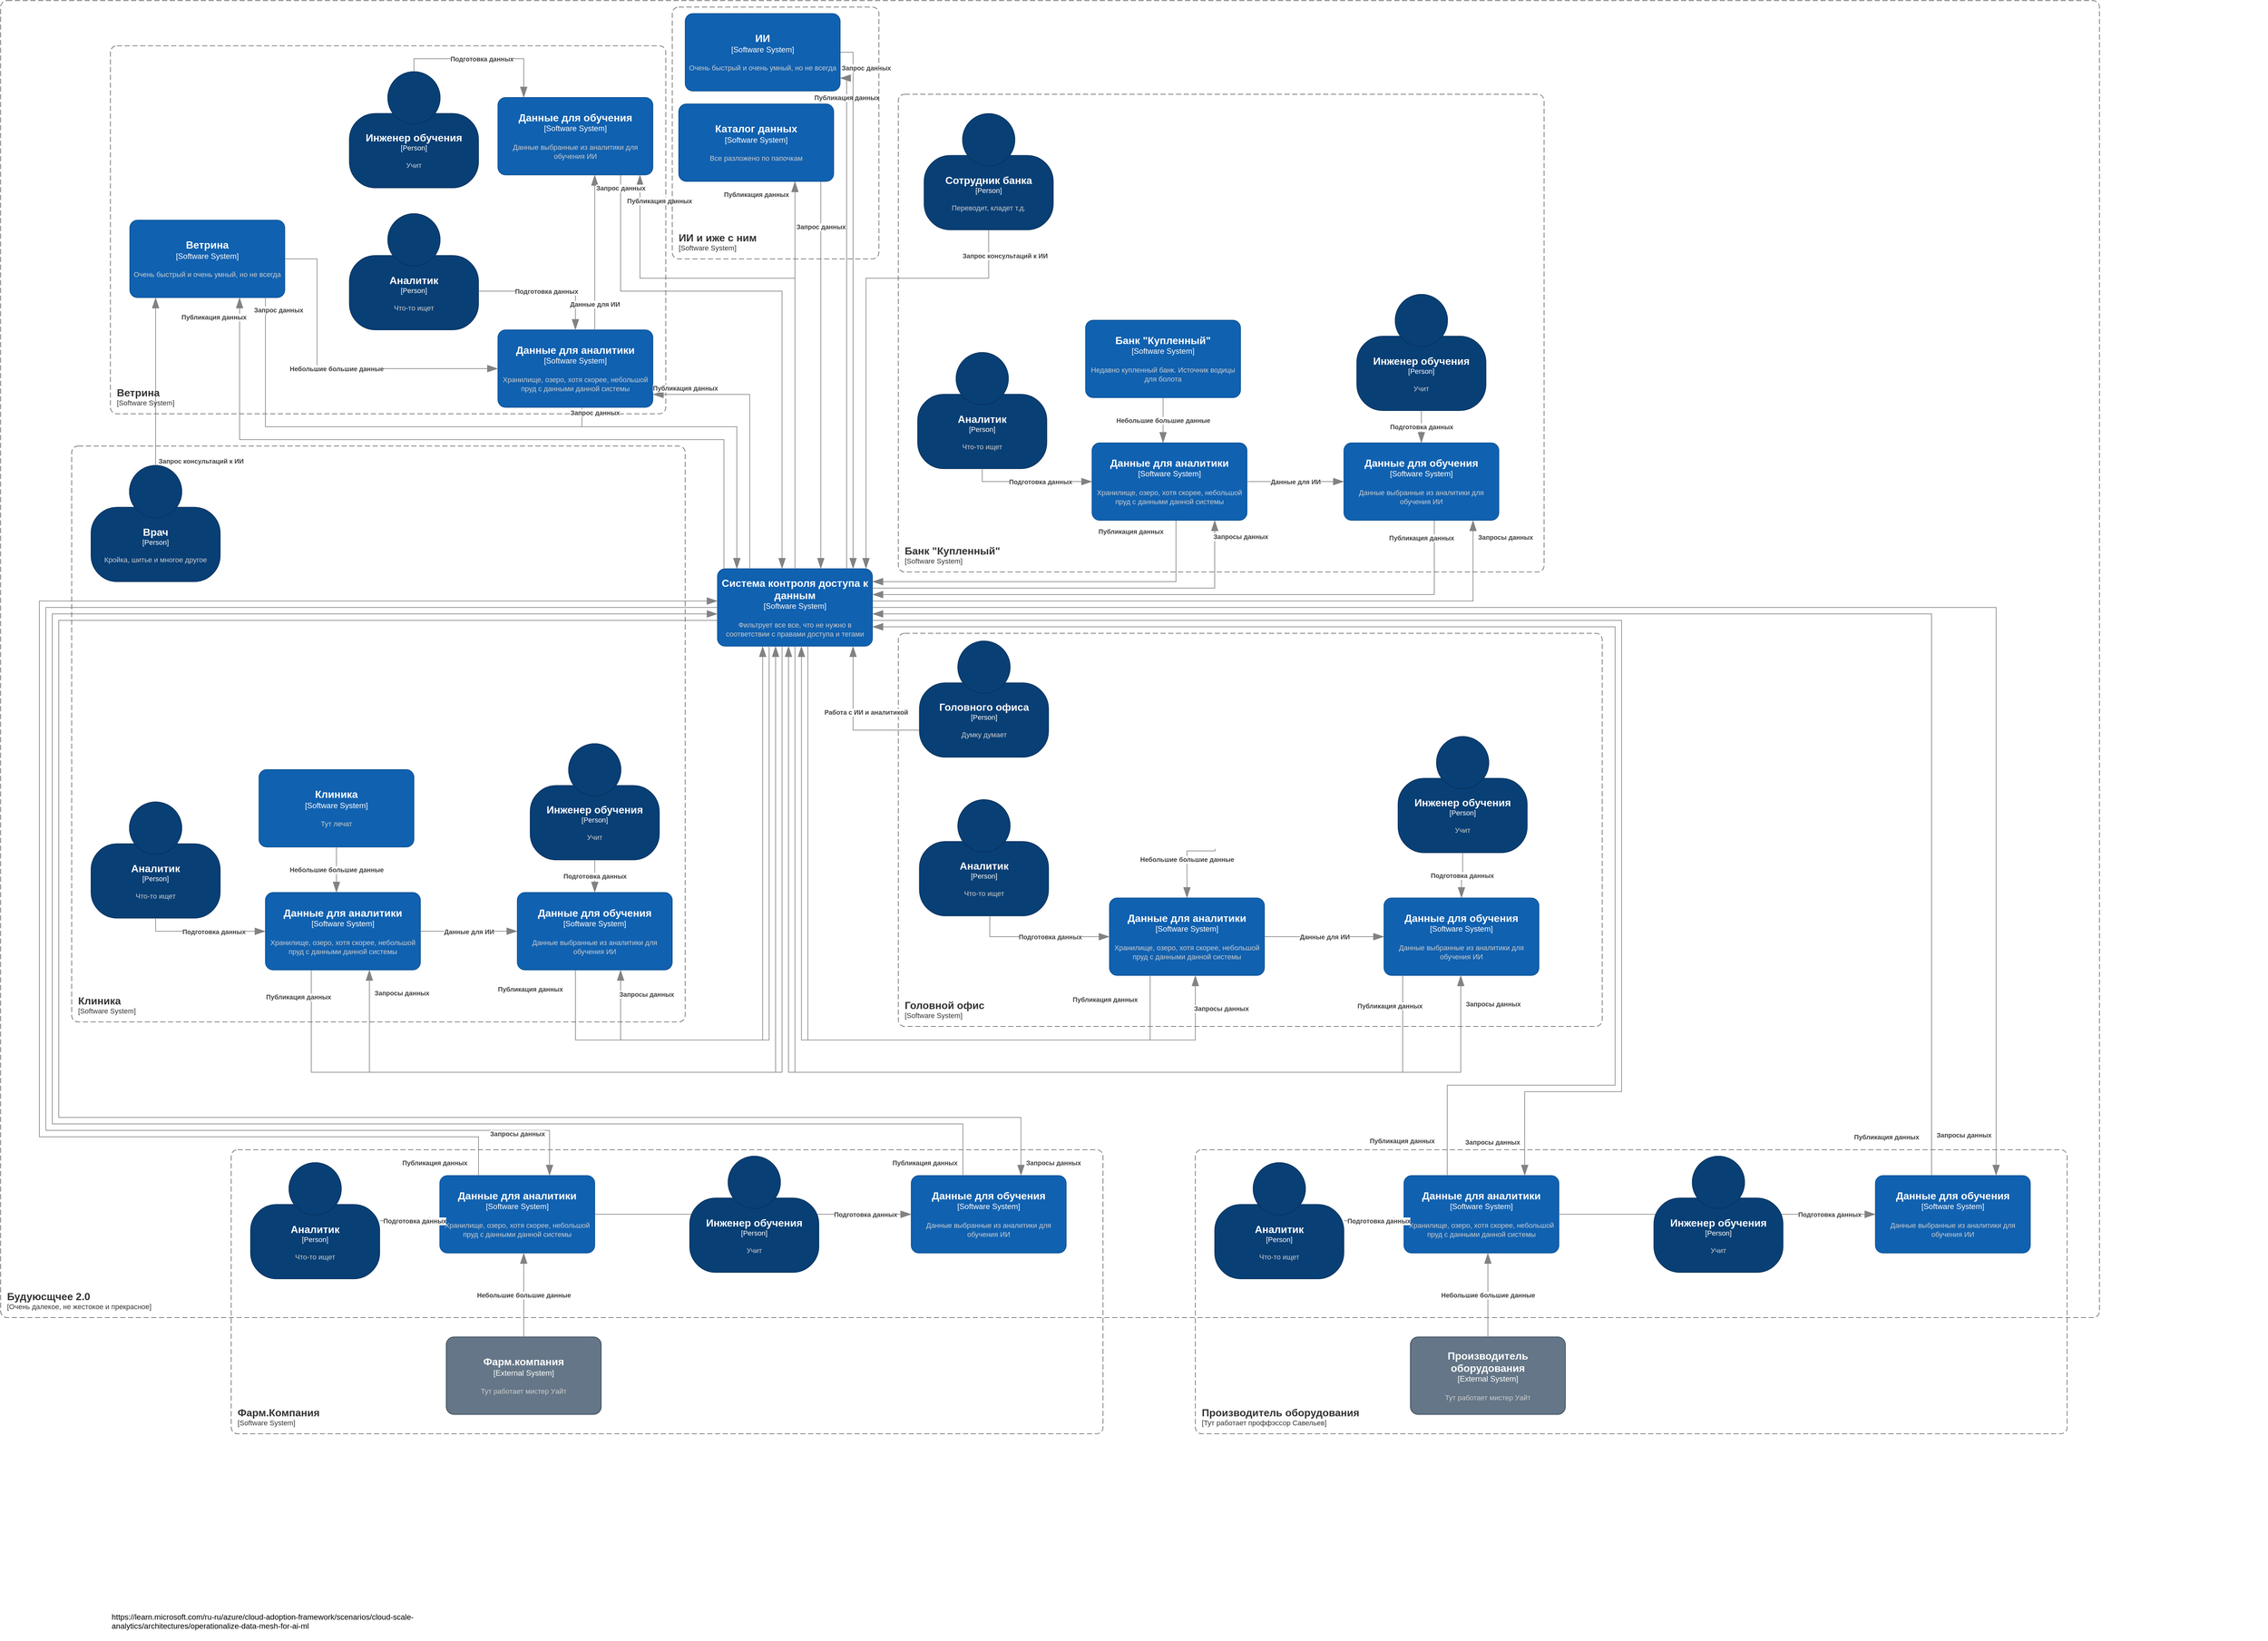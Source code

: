 <mxfile>
    <diagram name="Страница — 1" id="aGvk24dkF4RmM80dlC_V">
        <mxGraphModel dx="2494" dy="2254" grid="1" gridSize="10" guides="1" tooltips="1" connect="1" arrows="1" fold="1" page="1" pageScale="1" pageWidth="827" pageHeight="1169" math="0" shadow="0">
            <root>
                <mxCell id="0"/>
                <mxCell id="1" parent="0"/>
                <object placeholders="1" c4Name="Будуюсщчее 2.0" c4Type="SystemScopeBoundary" c4Application="Очень далекое, не жестокое и прекрасное" label="&lt;font style=&quot;font-size: 16px&quot;&gt;&lt;b&gt;&lt;div style=&quot;text-align: left&quot;&gt;%c4Name%&lt;/div&gt;&lt;/b&gt;&lt;/font&gt;&lt;div style=&quot;text-align: left&quot;&gt;[%c4Application%]&lt;/div&gt;" id="qkIq2tXFl79Hgy0URCup-4">
                    <mxCell style="rounded=1;fontSize=11;whiteSpace=wrap;html=1;dashed=1;arcSize=20;fillColor=none;strokeColor=#666666;fontColor=#333333;labelBackgroundColor=none;align=left;verticalAlign=bottom;labelBorderColor=none;spacingTop=0;spacing=10;dashPattern=8 4;metaEdit=1;rotatable=0;perimeter=rectanglePerimeter;noLabel=0;labelPadding=0;allowArrows=0;connectable=0;expand=0;recursiveResize=0;editable=1;pointerEvents=0;absoluteArcSize=1;points=[[0.25,0,0],[0.5,0,0],[0.75,0,0],[1,0.25,0],[1,0.5,0],[1,0.75,0],[0.75,1,0],[0.5,1,0],[0.25,1,0],[0,0.75,0],[0,0.5,0],[0,0.25,0]];" parent="1" vertex="1">
                        <mxGeometry x="-530" y="-300" width="3250" height="2040" as="geometry"/>
                    </mxCell>
                </object>
                <object placeholders="1" c4Name="Система контроля доступа к данным" c4Type="Software System" c4Description="Фильтрует все все, что не нужно в соответствии с правами доступа и тегами" label="&lt;font style=&quot;font-size: 16px&quot;&gt;&lt;b&gt;%c4Name%&lt;/b&gt;&lt;/font&gt;&lt;div&gt;[%c4Type%]&lt;/div&gt;&lt;br&gt;&lt;div&gt;&lt;font style=&quot;font-size: 11px&quot;&gt;&lt;font color=&quot;#cccccc&quot;&gt;%c4Description%&lt;/font&gt;&lt;/div&gt;" id="qkIq2tXFl79Hgy0URCup-8">
                    <mxCell style="rounded=1;whiteSpace=wrap;html=1;labelBackgroundColor=none;fillColor=#1061B0;fontColor=#ffffff;align=center;arcSize=10;strokeColor=#0D5091;metaEdit=1;resizable=0;points=[[0.25,0,0],[0.5,0,0],[0.75,0,0],[1,0.25,0],[1,0.5,0],[1,0.75,0],[0.75,1,0],[0.5,1,0],[0.25,1,0],[0,0.75,0],[0,0.5,0],[0,0.25,0]];" parent="1" vertex="1">
                        <mxGeometry x="580" y="580" width="240" height="120" as="geometry"/>
                    </mxCell>
                </object>
                <object placeholders="1" c4Type="Relationship" c4Description="Публикация данных" label="&lt;div style=&quot;text-align: left&quot;&gt;&lt;div style=&quot;text-align: center&quot;&gt;&lt;b&gt;%c4Description%&lt;/b&gt;&lt;/div&gt;" id="qkIq2tXFl79Hgy0URCup-9">
                    <mxCell style="endArrow=blockThin;html=1;fontSize=10;fontColor=#404040;strokeWidth=1;endFill=1;strokeColor=#828282;elbow=vertical;metaEdit=1;endSize=14;startSize=14;jumpStyle=arc;jumpSize=16;rounded=0;edgeStyle=orthogonalEdgeStyle;" parent="1" source="qkIq2tXFl79Hgy0URCup-16" target="qkIq2tXFl79Hgy0URCup-8" edge="1">
                        <mxGeometry x="-0.941" y="-70" width="240" relative="1" as="geometry">
                            <mxPoint x="1140" y="880" as="sourcePoint"/>
                            <mxPoint x="1010" y="570" as="targetPoint"/>
                            <Array as="points">
                                <mxPoint x="1290" y="600"/>
                            </Array>
                            <mxPoint as="offset"/>
                        </mxGeometry>
                    </mxCell>
                </object>
                <object placeholders="1" c4Type="Relationship" c4Description="Публикация данных" label="&lt;div style=&quot;text-align: left&quot;&gt;&lt;div style=&quot;text-align: center&quot;&gt;&lt;b&gt;%c4Description%&lt;/b&gt;&lt;/div&gt;" id="qkIq2tXFl79Hgy0URCup-11">
                    <mxCell style="endArrow=blockThin;html=1;fontSize=10;fontColor=#404040;strokeWidth=1;endFill=1;strokeColor=#828282;elbow=vertical;metaEdit=1;endSize=14;startSize=14;jumpStyle=arc;jumpSize=16;rounded=0;edgeStyle=orthogonalEdgeStyle;" parent="1" source="qkIq2tXFl79Hgy0URCup-8" target="qkIq2tXFl79Hgy0URCup-2" edge="1">
                        <mxGeometry x="0.896" width="240" relative="1" as="geometry">
                            <mxPoint x="770" y="570" as="sourcePoint"/>
                            <mxPoint x="1010" y="570" as="targetPoint"/>
                            <Array as="points">
                                <mxPoint x="780" y="-180"/>
                            </Array>
                            <mxPoint as="offset"/>
                        </mxGeometry>
                    </mxCell>
                </object>
                <object placeholders="1" c4Type="Relationship" c4Description="Запросы данных" label="&lt;div style=&quot;text-align: left&quot;&gt;&lt;div style=&quot;text-align: center&quot;&gt;&lt;b&gt;%c4Description%&lt;/b&gt;&lt;/div&gt;" id="qkIq2tXFl79Hgy0URCup-12">
                    <mxCell style="endArrow=blockThin;html=1;fontSize=10;fontColor=#404040;strokeWidth=1;endFill=1;strokeColor=#828282;elbow=vertical;metaEdit=1;endSize=14;startSize=14;jumpStyle=arc;jumpSize=16;rounded=0;edgeStyle=orthogonalEdgeStyle;" parent="1" source="qkIq2tXFl79Hgy0URCup-8" target="qkIq2tXFl79Hgy0URCup-16" edge="1">
                        <mxGeometry x="0.922" y="-40" width="240" relative="1" as="geometry">
                            <mxPoint x="800" y="510" as="sourcePoint"/>
                            <mxPoint x="1030" y="880" as="targetPoint"/>
                            <Array as="points">
                                <mxPoint x="1350" y="610"/>
                            </Array>
                            <mxPoint as="offset"/>
                        </mxGeometry>
                    </mxCell>
                </object>
                <object placeholders="1" c4Type="Relationship" c4Description="Запрос данных" label="&lt;div style=&quot;text-align: left&quot;&gt;&lt;div style=&quot;text-align: center&quot;&gt;&lt;b&gt;%c4Description%&lt;/b&gt;&lt;/div&gt;" id="qkIq2tXFl79Hgy0URCup-14">
                    <mxCell style="endArrow=blockThin;html=1;fontSize=10;fontColor=#404040;strokeWidth=1;endFill=1;strokeColor=#828282;elbow=vertical;metaEdit=1;endSize=14;startSize=14;jumpStyle=arc;jumpSize=16;rounded=0;edgeStyle=orthogonalEdgeStyle;" parent="1" source="qkIq2tXFl79Hgy0URCup-2" target="qkIq2tXFl79Hgy0URCup-8" edge="1">
                        <mxGeometry x="-0.893" y="20" width="240" relative="1" as="geometry">
                            <mxPoint x="710" y="590" as="sourcePoint"/>
                            <mxPoint x="700" y="450" as="targetPoint"/>
                            <Array as="points">
                                <mxPoint x="790" y="-220"/>
                            </Array>
                            <mxPoint as="offset"/>
                        </mxGeometry>
                    </mxCell>
                </object>
                <object placeholders="1" c4Type="Relationship" c4Description="Запросы данных" label="&lt;div style=&quot;text-align: left&quot;&gt;&lt;div style=&quot;text-align: center&quot;&gt;&lt;b&gt;%c4Description%&lt;/b&gt;&lt;/div&gt;" id="qkIq2tXFl79Hgy0URCup-20">
                    <mxCell style="endArrow=blockThin;html=1;fontSize=10;fontColor=#404040;strokeWidth=1;endFill=1;strokeColor=#828282;elbow=vertical;metaEdit=1;endSize=14;startSize=14;jumpStyle=arc;jumpSize=16;rounded=0;edgeStyle=orthogonalEdgeStyle;" parent="1" source="qkIq2tXFl79Hgy0URCup-8" target="qkIq2tXFl79Hgy0URCup-17" edge="1">
                        <mxGeometry x="0.952" y="-50" width="240" relative="1" as="geometry">
                            <mxPoint x="780" y="680" as="sourcePoint"/>
                            <mxPoint x="1760" y="410" as="targetPoint"/>
                            <Array as="points">
                                <mxPoint x="1750" y="630"/>
                            </Array>
                            <mxPoint as="offset"/>
                        </mxGeometry>
                    </mxCell>
                </object>
                <object placeholders="1" c4Type="Relationship" c4Description="Публикация данных" label="&lt;div style=&quot;text-align: left&quot;&gt;&lt;div style=&quot;text-align: center&quot;&gt;&lt;b&gt;%c4Description%&lt;/b&gt;&lt;/div&gt;" id="qkIq2tXFl79Hgy0URCup-21">
                    <mxCell style="endArrow=blockThin;html=1;fontSize=10;fontColor=#404040;strokeWidth=1;endFill=1;strokeColor=#828282;elbow=vertical;metaEdit=1;endSize=14;startSize=14;jumpStyle=arc;jumpSize=16;rounded=0;edgeStyle=orthogonalEdgeStyle;" parent="1" source="qkIq2tXFl79Hgy0URCup-17" target="qkIq2tXFl79Hgy0URCup-8" edge="1">
                        <mxGeometry x="-0.946" y="-20" width="240" relative="1" as="geometry">
                            <mxPoint x="1300" y="420" as="sourcePoint"/>
                            <mxPoint x="830" y="630" as="targetPoint"/>
                            <Array as="points">
                                <mxPoint x="1690" y="620"/>
                            </Array>
                            <mxPoint as="offset"/>
                        </mxGeometry>
                    </mxCell>
                </object>
                <mxCell id="qkIq2tXFl79Hgy0URCup-29" value="" style="group" parent="1" vertex="1" connectable="0">
                    <mxGeometry x="860" y="680" width="1090" height="609" as="geometry"/>
                </mxCell>
                <object placeholders="1" c4Type="Relationship" c4Description="Небольшие большие данные" label="&lt;div style=&quot;text-align: left&quot;&gt;&lt;div style=&quot;text-align: center&quot;&gt;&lt;b&gt;%c4Description%&lt;/b&gt;&lt;/div&gt;" id="qkIq2tXFl79Hgy0URCup-31">
                    <mxCell style="endArrow=blockThin;html=1;fontSize=10;fontColor=#404040;strokeWidth=1;endFill=1;strokeColor=#828282;elbow=vertical;metaEdit=1;endSize=14;startSize=14;jumpStyle=arc;jumpSize=16;rounded=0;edgeStyle=orthogonalEdgeStyle;" parent="qkIq2tXFl79Hgy0URCup-29" target="qkIq2tXFl79Hgy0URCup-33" edge="1">
                        <mxGeometry width="240" relative="1" as="geometry">
                            <mxPoint x="490.5" y="333.862" as="sourcePoint"/>
                            <mxPoint x="305.2" y="445.875" as="targetPoint"/>
                            <Array as="points">
                                <mxPoint x="490.5" y="337.125"/>
                            </Array>
                        </mxGeometry>
                    </mxCell>
                </object>
                <object placeholders="1" c4Name="Головной офис" c4Type="SystemScopeBoundary" c4Application="Software System" label="&lt;font style=&quot;font-size: 16px&quot;&gt;&lt;b&gt;&lt;div style=&quot;text-align: left&quot;&gt;%c4Name%&lt;/div&gt;&lt;/b&gt;&lt;/font&gt;&lt;div style=&quot;text-align: left&quot;&gt;[%c4Application%]&lt;/div&gt;" id="qkIq2tXFl79Hgy0URCup-32">
                    <mxCell style="rounded=1;fontSize=11;whiteSpace=wrap;html=1;dashed=1;arcSize=20;fillColor=none;strokeColor=#666666;fontColor=#333333;labelBackgroundColor=none;align=left;verticalAlign=bottom;labelBorderColor=none;spacingTop=0;spacing=10;dashPattern=8 4;metaEdit=1;rotatable=0;perimeter=rectanglePerimeter;noLabel=0;labelPadding=0;allowArrows=0;connectable=0;expand=0;recursiveResize=0;editable=1;pointerEvents=0;absoluteArcSize=1;points=[[0.25,0,0],[0.5,0,0],[0.75,0,0],[1,0.25,0],[1,0.5,0],[1,0.75,0],[0.75,1,0],[0.5,1,0],[0.25,1,0],[0,0.75,0],[0,0.5,0],[0,0.25,0]];" parent="qkIq2tXFl79Hgy0URCup-29" vertex="1">
                        <mxGeometry width="1090" height="609" as="geometry"/>
                    </mxCell>
                </object>
                <object placeholders="1" c4Name="Данные для аналитики" c4Type="Software System" c4Description="Хранилище, озеро, хотя скорее, небольшой пруд с данными данной системы" label="&lt;font style=&quot;font-size: 16px&quot;&gt;&lt;b&gt;%c4Name%&lt;/b&gt;&lt;/font&gt;&lt;div&gt;[%c4Type%]&lt;/div&gt;&lt;br&gt;&lt;div&gt;&lt;font style=&quot;font-size: 11px&quot;&gt;&lt;font color=&quot;#cccccc&quot;&gt;%c4Description%&lt;/font&gt;&lt;/div&gt;" id="qkIq2tXFl79Hgy0URCup-33">
                    <mxCell style="rounded=1;whiteSpace=wrap;html=1;labelBackgroundColor=none;fillColor=#1061B0;fontColor=#ffffff;align=center;arcSize=10;strokeColor=#0D5091;metaEdit=1;resizable=0;points=[[0.25,0,0],[0.5,0,0],[0.75,0,0],[1,0.25,0],[1,0.5,0],[1,0.75,0],[0.75,1,0],[0.5,1,0],[0.25,1,0],[0,0.75,0],[0,0.5,0],[0,0.25,0]];" parent="qkIq2tXFl79Hgy0URCup-29" vertex="1">
                        <mxGeometry x="327" y="409.987" width="240" height="120" as="geometry"/>
                    </mxCell>
                </object>
                <object placeholders="1" c4Name="Данные для обучения" c4Type="Software System" c4Description="Данные выбранные из аналитики для обучения ИИ" label="&lt;font style=&quot;font-size: 16px&quot;&gt;&lt;b&gt;%c4Name%&lt;/b&gt;&lt;/font&gt;&lt;div&gt;[%c4Type%]&lt;/div&gt;&lt;br&gt;&lt;div&gt;&lt;font style=&quot;font-size: 11px&quot;&gt;&lt;font color=&quot;#cccccc&quot;&gt;%c4Description%&lt;/font&gt;&lt;/div&gt;" id="qkIq2tXFl79Hgy0URCup-34">
                    <mxCell style="rounded=1;whiteSpace=wrap;html=1;labelBackgroundColor=none;fillColor=#1061B0;fontColor=#ffffff;align=center;arcSize=10;strokeColor=#0D5091;metaEdit=1;resizable=0;points=[[0.25,0,0],[0.5,0,0],[0.75,0,0],[1,0.25,0],[1,0.5,0],[1,0.75,0],[0.75,1,0],[0.5,1,0],[0.25,1,0],[0,0.75,0],[0,0.5,0],[0,0.25,0]];" parent="qkIq2tXFl79Hgy0URCup-29" vertex="1">
                        <mxGeometry x="752.1" y="409.987" width="240" height="120" as="geometry"/>
                    </mxCell>
                </object>
                <object placeholders="1" c4Type="Relationship" c4Description="Данные для ИИ" label="&lt;div style=&quot;text-align: left&quot;&gt;&lt;div style=&quot;text-align: center&quot;&gt;&lt;b&gt;%c4Description%&lt;/b&gt;&lt;/div&gt;" id="qkIq2tXFl79Hgy0URCup-35">
                    <mxCell style="endArrow=blockThin;html=1;fontSize=10;fontColor=#404040;strokeWidth=1;endFill=1;strokeColor=#828282;elbow=vertical;metaEdit=1;endSize=14;startSize=14;jumpStyle=arc;jumpSize=16;rounded=0;edgeStyle=orthogonalEdgeStyle;" parent="qkIq2tXFl79Hgy0URCup-29" source="qkIq2tXFl79Hgy0URCup-33" target="qkIq2tXFl79Hgy0URCup-34" edge="1">
                        <mxGeometry width="240" relative="1" as="geometry">
                            <mxPoint x="545" y="565.5" as="sourcePoint"/>
                            <mxPoint x="806.6" y="565.5" as="targetPoint"/>
                        </mxGeometry>
                    </mxCell>
                </object>
                <object placeholders="1" c4Name="Аналитик" c4Type="Person" c4Description="Что-то ищет" label="&lt;font style=&quot;font-size: 16px&quot;&gt;&lt;b&gt;%c4Name%&lt;/b&gt;&lt;/font&gt;&lt;div&gt;[%c4Type%]&lt;/div&gt;&lt;br&gt;&lt;div&gt;&lt;font style=&quot;font-size: 11px&quot;&gt;&lt;font color=&quot;#cccccc&quot;&gt;%c4Description%&lt;/font&gt;&lt;/div&gt;" id="qkIq2tXFl79Hgy0URCup-36">
                    <mxCell style="html=1;fontSize=11;dashed=0;whiteSpace=wrap;fillColor=#083F75;strokeColor=#06315C;fontColor=#ffffff;shape=mxgraph.c4.person2;align=center;metaEdit=1;points=[[0.5,0,0],[1,0.5,0],[1,0.75,0],[0.75,1,0],[0.5,1,0],[0.25,1,0],[0,0.75,0],[0,0.5,0]];resizable=0;" parent="qkIq2tXFl79Hgy0URCup-29" vertex="1">
                        <mxGeometry x="32.7" y="257.737" width="200" height="180" as="geometry"/>
                    </mxCell>
                </object>
                <object placeholders="1" c4Type="Relationship" c4Description="Подготовка данных" label="&lt;div style=&quot;text-align: left&quot;&gt;&lt;div style=&quot;text-align: center&quot;&gt;&lt;b&gt;%c4Description%&lt;/b&gt;&lt;/div&gt;" id="qkIq2tXFl79Hgy0URCup-37">
                    <mxCell style="endArrow=blockThin;html=1;fontSize=10;fontColor=#404040;strokeWidth=1;endFill=1;strokeColor=#828282;elbow=vertical;metaEdit=1;endSize=14;startSize=14;jumpStyle=arc;jumpSize=16;rounded=0;edgeStyle=orthogonalEdgeStyle;" parent="qkIq2tXFl79Hgy0URCup-29" source="qkIq2tXFl79Hgy0URCup-36" target="qkIq2tXFl79Hgy0URCup-33" edge="1">
                        <mxGeometry x="0.158" width="240" relative="1" as="geometry">
                            <mxPoint x="545" y="500.25" as="sourcePoint"/>
                            <mxPoint x="806.6" y="500.25" as="targetPoint"/>
                            <Array as="points">
                                <mxPoint x="141.7" y="326.25"/>
                            </Array>
                            <mxPoint as="offset"/>
                        </mxGeometry>
                    </mxCell>
                </object>
                <object placeholders="1" c4Name="Инженер обучения" c4Type="Person" c4Description="Учит" label="&lt;font style=&quot;font-size: 16px&quot;&gt;&lt;b&gt;%c4Name%&lt;/b&gt;&lt;/font&gt;&lt;div&gt;[%c4Type%]&lt;/div&gt;&lt;br&gt;&lt;div&gt;&lt;font style=&quot;font-size: 11px&quot;&gt;&lt;font color=&quot;#cccccc&quot;&gt;%c4Description%&lt;/font&gt;&lt;/div&gt;" id="qkIq2tXFl79Hgy0URCup-38">
                    <mxCell style="html=1;fontSize=11;dashed=0;whiteSpace=wrap;fillColor=#083F75;strokeColor=#06315C;fontColor=#ffffff;shape=mxgraph.c4.person2;align=center;metaEdit=1;points=[[0.5,0,0],[1,0.5,0],[1,0.75,0],[0.75,1,0],[0.5,1,0],[0.25,1,0],[0,0.75,0],[0,0.5,0]];resizable=0;" parent="qkIq2tXFl79Hgy0URCup-29" vertex="1">
                        <mxGeometry x="773.9" y="159.862" width="200" height="180" as="geometry"/>
                    </mxCell>
                </object>
                <object placeholders="1" c4Type="Relationship" c4Description="Подготовка данных" label="&lt;div style=&quot;text-align: left&quot;&gt;&lt;div style=&quot;text-align: center&quot;&gt;&lt;b&gt;%c4Description%&lt;/b&gt;&lt;/div&gt;" id="qkIq2tXFl79Hgy0URCup-39">
                    <mxCell style="endArrow=blockThin;html=1;fontSize=10;fontColor=#404040;strokeWidth=1;endFill=1;strokeColor=#828282;elbow=vertical;metaEdit=1;endSize=14;startSize=14;jumpStyle=arc;jumpSize=16;rounded=0;edgeStyle=orthogonalEdgeStyle;" parent="qkIq2tXFl79Hgy0URCup-29" source="qkIq2tXFl79Hgy0URCup-38" target="qkIq2tXFl79Hgy0URCup-34" edge="1">
                        <mxGeometry width="240" relative="1" as="geometry">
                            <mxPoint x="152.6" y="315.375" as="sourcePoint"/>
                            <mxPoint x="337.9" y="337.125" as="targetPoint"/>
                        </mxGeometry>
                    </mxCell>
                </object>
                <object placeholders="1" c4Name="Головного офиса" c4Type="Person" c4Description="Думку думает" label="&lt;font style=&quot;font-size: 16px&quot;&gt;&lt;b&gt;%c4Name%&lt;/b&gt;&lt;/font&gt;&lt;div&gt;[%c4Type%]&lt;/div&gt;&lt;br&gt;&lt;div&gt;&lt;font style=&quot;font-size: 11px&quot;&gt;&lt;font color=&quot;#cccccc&quot;&gt;%c4Description%&lt;/font&gt;&lt;/div&gt;" id="soOGA839N_4_trMZJZCc-7">
                    <mxCell style="html=1;fontSize=11;dashed=0;whiteSpace=wrap;fillColor=#083F75;strokeColor=#06315C;fontColor=#ffffff;shape=mxgraph.c4.person2;align=center;metaEdit=1;points=[[0.5,0,0],[1,0.5,0],[1,0.75,0],[0.75,1,0],[0.5,1,0],[0.25,1,0],[0,0.75,0],[0,0.5,0]];resizable=0;" parent="qkIq2tXFl79Hgy0URCup-29" vertex="1">
                        <mxGeometry x="32.7" y="11.962" width="200" height="180" as="geometry"/>
                    </mxCell>
                </object>
                <object placeholders="1" c4Type="Relationship" c4Description="Публикация данных" label="&lt;div style=&quot;text-align: left&quot;&gt;&lt;div style=&quot;text-align: center&quot;&gt;&lt;b&gt;%c4Description%&lt;/b&gt;&lt;/div&gt;" id="qkIq2tXFl79Hgy0URCup-40">
                    <mxCell style="endArrow=blockThin;html=1;fontSize=10;fontColor=#404040;strokeWidth=1;endFill=1;strokeColor=#828282;elbow=vertical;metaEdit=1;endSize=14;startSize=14;jumpStyle=arc;jumpSize=16;rounded=0;edgeStyle=orthogonalEdgeStyle;" parent="1" source="qkIq2tXFl79Hgy0URCup-33" target="qkIq2tXFl79Hgy0URCup-8" edge="1">
                        <mxGeometry x="-0.941" y="-70" width="240" relative="1" as="geometry">
                            <mxPoint x="1280" y="1100" as="sourcePoint"/>
                            <mxPoint x="810" y="1310" as="targetPoint"/>
                            <Array as="points">
                                <mxPoint x="1250" y="1310"/>
                                <mxPoint x="710" y="1310"/>
                            </Array>
                            <mxPoint as="offset"/>
                        </mxGeometry>
                    </mxCell>
                </object>
                <object placeholders="1" c4Type="Relationship" c4Description="Запросы данных" label="&lt;div style=&quot;text-align: left&quot;&gt;&lt;div style=&quot;text-align: center&quot;&gt;&lt;b&gt;%c4Description%&lt;/b&gt;&lt;/div&gt;" id="qkIq2tXFl79Hgy0URCup-41">
                    <mxCell style="endArrow=blockThin;html=1;fontSize=10;fontColor=#404040;strokeWidth=1;endFill=1;strokeColor=#828282;elbow=vertical;metaEdit=1;endSize=14;startSize=14;jumpStyle=arc;jumpSize=16;rounded=0;edgeStyle=orthogonalEdgeStyle;" parent="1" source="qkIq2tXFl79Hgy0URCup-8" target="qkIq2tXFl79Hgy0URCup-33" edge="1">
                        <mxGeometry x="0.922" y="-40" width="240" relative="1" as="geometry">
                            <mxPoint x="810" y="1310" as="sourcePoint"/>
                            <mxPoint x="1340" y="1100" as="targetPoint"/>
                            <Array as="points">
                                <mxPoint x="720" y="1310"/>
                                <mxPoint x="1320" y="1310"/>
                            </Array>
                            <mxPoint as="offset"/>
                        </mxGeometry>
                    </mxCell>
                </object>
                <object placeholders="1" c4Type="Relationship" c4Description="Запросы данных" label="&lt;div style=&quot;text-align: left&quot;&gt;&lt;div style=&quot;text-align: center&quot;&gt;&lt;b&gt;%c4Description%&lt;/b&gt;&lt;/div&gt;" id="qkIq2tXFl79Hgy0URCup-42">
                    <mxCell style="endArrow=blockThin;html=1;fontSize=10;fontColor=#404040;strokeWidth=1;endFill=1;strokeColor=#828282;elbow=vertical;metaEdit=1;endSize=14;startSize=14;jumpStyle=arc;jumpSize=16;rounded=0;edgeStyle=orthogonalEdgeStyle;" parent="1" source="qkIq2tXFl79Hgy0URCup-8" target="qkIq2tXFl79Hgy0URCup-34" edge="1">
                        <mxGeometry x="0.952" y="-50" width="240" relative="1" as="geometry">
                            <mxPoint x="751" y="1360" as="sourcePoint"/>
                            <mxPoint x="1731" y="1090" as="targetPoint"/>
                            <Array as="points">
                                <mxPoint x="700" y="1360"/>
                                <mxPoint x="1731" y="1360"/>
                            </Array>
                            <mxPoint as="offset"/>
                        </mxGeometry>
                    </mxCell>
                </object>
                <object placeholders="1" c4Type="Relationship" c4Description="Публикация данных" label="&lt;div style=&quot;text-align: left&quot;&gt;&lt;div style=&quot;text-align: center&quot;&gt;&lt;b&gt;%c4Description%&lt;/b&gt;&lt;/div&gt;" id="qkIq2tXFl79Hgy0URCup-43">
                    <mxCell style="endArrow=blockThin;html=1;fontSize=10;fontColor=#404040;strokeWidth=1;endFill=1;strokeColor=#828282;elbow=vertical;metaEdit=1;endSize=14;startSize=14;jumpStyle=arc;jumpSize=16;rounded=0;edgeStyle=orthogonalEdgeStyle;" parent="1" source="qkIq2tXFl79Hgy0URCup-34" target="qkIq2tXFl79Hgy0URCup-8" edge="1">
                        <mxGeometry x="-0.946" y="-20" width="240" relative="1" as="geometry">
                            <mxPoint x="1641" y="1090" as="sourcePoint"/>
                            <mxPoint x="791" y="1360" as="targetPoint"/>
                            <Array as="points">
                                <mxPoint x="1641" y="1360"/>
                                <mxPoint x="690" y="1360"/>
                            </Array>
                            <mxPoint as="offset"/>
                        </mxGeometry>
                    </mxCell>
                </object>
                <object placeholders="1" c4Type="Relationship" c4Description="Публикация данных" label="&lt;div style=&quot;text-align: left&quot;&gt;&lt;div style=&quot;text-align: center&quot;&gt;&lt;b&gt;%c4Description%&lt;/b&gt;&lt;/div&gt;" id="qkIq2tXFl79Hgy0URCup-55">
                    <mxCell style="endArrow=blockThin;html=1;fontSize=10;fontColor=#404040;strokeWidth=1;endFill=1;strokeColor=#828282;elbow=vertical;metaEdit=1;endSize=14;startSize=14;jumpStyle=arc;jumpSize=16;rounded=0;edgeStyle=orthogonalEdgeStyle;" parent="1" source="qkIq2tXFl79Hgy0URCup-49" target="qkIq2tXFl79Hgy0URCup-8" edge="1">
                        <mxGeometry x="-0.941" y="-70" width="240" relative="1" as="geometry">
                            <mxPoint x="360" y="1099" as="sourcePoint"/>
                            <mxPoint x="-190" y="710" as="targetPoint"/>
                            <Array as="points">
                                <mxPoint x="360" y="1310"/>
                                <mxPoint x="650" y="1310"/>
                            </Array>
                            <mxPoint as="offset"/>
                        </mxGeometry>
                    </mxCell>
                </object>
                <object placeholders="1" c4Type="Relationship" c4Description="Запросы данных" label="&lt;div style=&quot;text-align: left&quot;&gt;&lt;div style=&quot;text-align: center&quot;&gt;&lt;b&gt;%c4Description%&lt;/b&gt;&lt;/div&gt;" id="qkIq2tXFl79Hgy0URCup-56">
                    <mxCell style="endArrow=blockThin;html=1;fontSize=10;fontColor=#404040;strokeWidth=1;endFill=1;strokeColor=#828282;elbow=vertical;metaEdit=1;endSize=14;startSize=14;jumpStyle=arc;jumpSize=16;rounded=0;edgeStyle=orthogonalEdgeStyle;" parent="1" source="qkIq2tXFl79Hgy0URCup-8" target="qkIq2tXFl79Hgy0URCup-49" edge="1">
                        <mxGeometry x="0.922" y="-40" width="240" relative="1" as="geometry">
                            <mxPoint x="-190" y="710" as="sourcePoint"/>
                            <mxPoint x="430" y="1099" as="targetPoint"/>
                            <Array as="points">
                                <mxPoint x="660" y="1310"/>
                                <mxPoint x="430" y="1310"/>
                            </Array>
                            <mxPoint as="offset"/>
                        </mxGeometry>
                    </mxCell>
                </object>
                <object placeholders="1" c4Type="Relationship" c4Description="Запросы данных" label="&lt;div style=&quot;text-align: left&quot;&gt;&lt;div style=&quot;text-align: center&quot;&gt;&lt;b&gt;%c4Description%&lt;/b&gt;&lt;/div&gt;" id="qkIq2tXFl79Hgy0URCup-57">
                    <mxCell style="endArrow=blockThin;html=1;fontSize=10;fontColor=#404040;strokeWidth=1;endFill=1;strokeColor=#828282;elbow=vertical;metaEdit=1;endSize=14;startSize=14;jumpStyle=arc;jumpSize=16;rounded=0;edgeStyle=orthogonalEdgeStyle;" parent="1" source="qkIq2tXFl79Hgy0URCup-8" target="qkIq2tXFl79Hgy0URCup-48" edge="1">
                        <mxGeometry x="0.952" y="-50" width="240" relative="1" as="geometry">
                            <mxPoint x="-990" y="710" as="sourcePoint"/>
                            <mxPoint x="41" y="1099" as="targetPoint"/>
                            <Array as="points">
                                <mxPoint x="680" y="1360"/>
                                <mxPoint x="41" y="1360"/>
                            </Array>
                            <mxPoint as="offset"/>
                        </mxGeometry>
                    </mxCell>
                </object>
                <object placeholders="1" c4Type="Relationship" c4Description="Публикация данных" label="&lt;div style=&quot;text-align: left&quot;&gt;&lt;div style=&quot;text-align: center&quot;&gt;&lt;b&gt;%c4Description%&lt;/b&gt;&lt;/div&gt;" id="qkIq2tXFl79Hgy0URCup-58">
                    <mxCell style="endArrow=blockThin;html=1;fontSize=10;fontColor=#404040;strokeWidth=1;endFill=1;strokeColor=#828282;elbow=vertical;metaEdit=1;endSize=14;startSize=14;jumpStyle=arc;jumpSize=16;rounded=0;edgeStyle=orthogonalEdgeStyle;" parent="1" source="qkIq2tXFl79Hgy0URCup-48" target="qkIq2tXFl79Hgy0URCup-8" edge="1">
                        <mxGeometry x="-0.946" y="-20" width="240" relative="1" as="geometry">
                            <mxPoint x="-49" y="1099" as="sourcePoint"/>
                            <mxPoint x="-990" y="710" as="targetPoint"/>
                            <Array as="points">
                                <mxPoint x="-49" y="1360"/>
                                <mxPoint x="670" y="1360"/>
                            </Array>
                            <mxPoint as="offset"/>
                        </mxGeometry>
                    </mxCell>
                </object>
                <mxCell id="qkIq2tXFl79Hgy0URCup-59" value="" style="group" parent="1" vertex="1" connectable="0">
                    <mxGeometry x="-173" y="1480" width="1660" height="440" as="geometry"/>
                </mxCell>
                <object placeholders="1" c4Name="Фарм.Компания" c4Type="SystemScopeBoundary" c4Application="Software System" label="&lt;font style=&quot;font-size: 16px&quot;&gt;&lt;b&gt;&lt;div style=&quot;text-align: left&quot;&gt;%c4Name%&lt;/div&gt;&lt;/b&gt;&lt;/font&gt;&lt;div style=&quot;text-align: left&quot;&gt;[%c4Application%]&lt;/div&gt;" id="qkIq2tXFl79Hgy0URCup-62">
                    <mxCell style="rounded=1;fontSize=11;whiteSpace=wrap;html=1;dashed=1;arcSize=20;fillColor=none;strokeColor=#666666;fontColor=#333333;labelBackgroundColor=none;align=left;verticalAlign=bottom;labelBorderColor=none;spacingTop=0;spacing=10;dashPattern=8 4;metaEdit=1;rotatable=0;perimeter=rectanglePerimeter;noLabel=0;labelPadding=0;allowArrows=0;connectable=0;expand=0;recursiveResize=0;editable=1;pointerEvents=0;absoluteArcSize=1;points=[[0.25,0,0],[0.5,0,0],[0.75,0,0],[1,0.25,0],[1,0.5,0],[1,0.75,0],[0.75,1,0],[0.5,1,0],[0.25,1,0],[0,0.75,0],[0,0.5,0],[0,0.25,0]];" parent="qkIq2tXFl79Hgy0URCup-59" vertex="1">
                        <mxGeometry width="1350" height="440" as="geometry"/>
                    </mxCell>
                </object>
                <object placeholders="1" c4Name="Данные для аналитики" c4Type="Software System" c4Description="Хранилище, озеро, хотя скорее, небольшой пруд с данными данной системы" label="&lt;font style=&quot;font-size: 16px&quot;&gt;&lt;b&gt;%c4Name%&lt;/b&gt;&lt;/font&gt;&lt;div&gt;[%c4Type%]&lt;/div&gt;&lt;br&gt;&lt;div&gt;&lt;font style=&quot;font-size: 11px&quot;&gt;&lt;font color=&quot;#cccccc&quot;&gt;%c4Description%&lt;/font&gt;&lt;/div&gt;" id="qkIq2tXFl79Hgy0URCup-63">
                    <mxCell style="rounded=1;whiteSpace=wrap;html=1;labelBackgroundColor=none;fillColor=#1061B0;fontColor=#ffffff;align=center;arcSize=10;strokeColor=#0D5091;metaEdit=1;resizable=0;points=[[0.25,0,0],[0.5,0,0],[0.75,0,0],[1,0.25,0],[1,0.5,0],[1,0.75,0],[0.75,1,0],[0.5,1,0],[0.25,1,0],[0,0.75,0],[0,0.5,0],[0,0.25,0]];" parent="qkIq2tXFl79Hgy0URCup-59" vertex="1">
                        <mxGeometry x="323" y="40" width="240" height="120" as="geometry"/>
                    </mxCell>
                </object>
                <object placeholders="1" c4Name="Данные для обучения" c4Type="Software System" c4Description="Данные выбранные из аналитики для обучения ИИ" label="&lt;font style=&quot;font-size: 16px&quot;&gt;&lt;b&gt;%c4Name%&lt;/b&gt;&lt;/font&gt;&lt;div&gt;[%c4Type%]&lt;/div&gt;&lt;br&gt;&lt;div&gt;&lt;font style=&quot;font-size: 11px&quot;&gt;&lt;font color=&quot;#cccccc&quot;&gt;%c4Description%&lt;/font&gt;&lt;/div&gt;" id="qkIq2tXFl79Hgy0URCup-64">
                    <mxCell style="rounded=1;whiteSpace=wrap;html=1;labelBackgroundColor=none;fillColor=#1061B0;fontColor=#ffffff;align=center;arcSize=10;strokeColor=#0D5091;metaEdit=1;resizable=0;points=[[0.25,0,0],[0.5,0,0],[0.75,0,0],[1,0.25,0],[1,0.5,0],[1,0.75,0],[0.75,1,0],[0.5,1,0],[0.25,1,0],[0,0.75,0],[0,0.5,0],[0,0.25,0]];" parent="qkIq2tXFl79Hgy0URCup-59" vertex="1">
                        <mxGeometry x="1053" y="40" width="240" height="120" as="geometry"/>
                    </mxCell>
                </object>
                <object placeholders="1" c4Type="Relationship" c4Description="Данные для ИИ" label="&lt;div style=&quot;text-align: left&quot;&gt;&lt;div style=&quot;text-align: center&quot;&gt;&lt;b&gt;%c4Description%&lt;/b&gt;&lt;/div&gt;" id="qkIq2tXFl79Hgy0URCup-65">
                    <mxCell style="endArrow=blockThin;html=1;fontSize=10;fontColor=#404040;strokeWidth=1;endFill=1;strokeColor=#828282;elbow=vertical;metaEdit=1;endSize=14;startSize=14;jumpStyle=arc;jumpSize=16;rounded=0;edgeStyle=orthogonalEdgeStyle;" parent="qkIq2tXFl79Hgy0URCup-59" source="qkIq2tXFl79Hgy0URCup-63" target="qkIq2tXFl79Hgy0URCup-64" edge="1">
                        <mxGeometry width="240" relative="1" as="geometry">
                            <mxPoint x="500" y="520" as="sourcePoint"/>
                            <mxPoint x="740" y="520" as="targetPoint"/>
                        </mxGeometry>
                    </mxCell>
                </object>
                <object placeholders="1" c4Name="Аналитик" c4Type="Person" c4Description="Что-то ищет" label="&lt;font style=&quot;font-size: 16px&quot;&gt;&lt;b&gt;%c4Name%&lt;/b&gt;&lt;/font&gt;&lt;div&gt;[%c4Type%]&lt;/div&gt;&lt;br&gt;&lt;div&gt;&lt;font style=&quot;font-size: 11px&quot;&gt;&lt;font color=&quot;#cccccc&quot;&gt;%c4Description%&lt;/font&gt;&lt;/div&gt;" id="qkIq2tXFl79Hgy0URCup-66">
                    <mxCell style="html=1;fontSize=11;dashed=0;whiteSpace=wrap;fillColor=#083F75;strokeColor=#06315C;fontColor=#ffffff;shape=mxgraph.c4.person2;align=center;metaEdit=1;points=[[0.5,0,0],[1,0.5,0],[1,0.75,0],[0.75,1,0],[0.5,1,0],[0.25,1,0],[0,0.75,0],[0,0.5,0]];resizable=0;" parent="qkIq2tXFl79Hgy0URCup-59" vertex="1">
                        <mxGeometry x="30" y="20" width="200" height="180" as="geometry"/>
                    </mxCell>
                </object>
                <object placeholders="1" c4Type="Relationship" c4Description="Подготовка данных" label="&lt;div style=&quot;text-align: left&quot;&gt;&lt;div style=&quot;text-align: center&quot;&gt;&lt;b&gt;%c4Description%&lt;/b&gt;&lt;/div&gt;" id="qkIq2tXFl79Hgy0URCup-67">
                    <mxCell style="endArrow=blockThin;html=1;fontSize=10;fontColor=#404040;strokeWidth=1;endFill=1;strokeColor=#828282;elbow=vertical;metaEdit=1;endSize=14;startSize=14;jumpStyle=arc;jumpSize=16;rounded=0;edgeStyle=orthogonalEdgeStyle;" parent="qkIq2tXFl79Hgy0URCup-59" source="qkIq2tXFl79Hgy0URCup-66" target="qkIq2tXFl79Hgy0URCup-63" edge="1">
                        <mxGeometry x="0.158" width="240" relative="1" as="geometry">
                            <mxPoint x="500" y="460" as="sourcePoint"/>
                            <mxPoint x="740" y="460" as="targetPoint"/>
                            <Array as="points">
                                <mxPoint x="130" y="60"/>
                            </Array>
                            <mxPoint as="offset"/>
                        </mxGeometry>
                    </mxCell>
                </object>
                <object placeholders="1" c4Name="Инженер обучения" c4Type="Person" c4Description="Учит" label="&lt;font style=&quot;font-size: 16px&quot;&gt;&lt;b&gt;%c4Name%&lt;/b&gt;&lt;/font&gt;&lt;div&gt;[%c4Type%]&lt;/div&gt;&lt;br&gt;&lt;div&gt;&lt;font style=&quot;font-size: 11px&quot;&gt;&lt;font color=&quot;#cccccc&quot;&gt;%c4Description%&lt;/font&gt;&lt;/div&gt;" id="qkIq2tXFl79Hgy0URCup-68">
                    <mxCell style="html=1;fontSize=11;dashed=0;whiteSpace=wrap;fillColor=#083F75;strokeColor=#06315C;fontColor=#ffffff;shape=mxgraph.c4.person2;align=center;metaEdit=1;points=[[0.5,0,0],[1,0.5,0],[1,0.75,0],[0.75,1,0],[0.5,1,0],[0.25,1,0],[0,0.75,0],[0,0.5,0]];resizable=0;" parent="qkIq2tXFl79Hgy0URCup-59" vertex="1">
                        <mxGeometry x="710" y="10" width="200" height="180" as="geometry"/>
                    </mxCell>
                </object>
                <object placeholders="1" c4Type="Relationship" c4Description="Подготовка данных" label="&lt;div style=&quot;text-align: left&quot;&gt;&lt;div style=&quot;text-align: center&quot;&gt;&lt;b&gt;%c4Description%&lt;/b&gt;&lt;/div&gt;" id="qkIq2tXFl79Hgy0URCup-69">
                    <mxCell style="endArrow=blockThin;html=1;fontSize=10;fontColor=#404040;strokeWidth=1;endFill=1;strokeColor=#828282;elbow=vertical;metaEdit=1;endSize=14;startSize=14;jumpStyle=arc;jumpSize=16;rounded=0;edgeStyle=orthogonalEdgeStyle;" parent="qkIq2tXFl79Hgy0URCup-59" source="qkIq2tXFl79Hgy0URCup-68" target="qkIq2tXFl79Hgy0URCup-64" edge="1">
                        <mxGeometry width="240" relative="1" as="geometry">
                            <mxPoint x="140" y="290" as="sourcePoint"/>
                            <mxPoint x="310" y="310" as="targetPoint"/>
                        </mxGeometry>
                    </mxCell>
                </object>
                <object placeholders="1" c4Name="Фарм.компания" c4Type="External System" c4Description="Тут работает мистер Уайт" label="&lt;font style=&quot;font-size: 16px&quot;&gt;&lt;b&gt;%c4Name%&lt;/b&gt;&lt;/font&gt;&lt;div&gt;[%c4Type%]&lt;/div&gt;&lt;br&gt;&lt;div&gt;&lt;font style=&quot;font-size: 11px&quot;&gt;&lt;font color=&quot;#cccccc&quot;&gt;%c4Description%&lt;/font&gt;&lt;/div&gt;" id="qkIq2tXFl79Hgy0URCup-60">
                    <mxCell style="rounded=1;whiteSpace=wrap;html=1;labelBackgroundColor=none;fillColor=#647687;fontColor=#ffffff;align=center;arcSize=10;strokeColor=#314354;metaEdit=1;resizable=0;points=[[0.25,0,0],[0.5,0,0],[0.75,0,0],[1,0.25,0],[1,0.5,0],[1,0.75,0],[0.75,1,0],[0.5,1,0],[0.25,1,0],[0,0.75,0],[0,0.5,0],[0,0.25,0]];" parent="qkIq2tXFl79Hgy0URCup-59" vertex="1">
                        <mxGeometry x="333" y="290" width="240" height="120" as="geometry"/>
                    </mxCell>
                </object>
                <object placeholders="1" c4Type="Relationship" c4Description="Небольшие большие данные" label="&lt;div style=&quot;text-align: left&quot;&gt;&lt;div style=&quot;text-align: center&quot;&gt;&lt;b&gt;%c4Description%&lt;/b&gt;&lt;/div&gt;" id="qkIq2tXFl79Hgy0URCup-61">
                    <mxCell style="endArrow=blockThin;html=1;fontSize=10;fontColor=#404040;strokeWidth=1;endFill=1;strokeColor=#828282;elbow=vertical;metaEdit=1;endSize=14;startSize=14;jumpStyle=arc;jumpSize=16;rounded=0;edgeStyle=orthogonalEdgeStyle;" parent="qkIq2tXFl79Hgy0URCup-59" source="qkIq2tXFl79Hgy0URCup-60" target="qkIq2tXFl79Hgy0URCup-63" edge="1">
                        <mxGeometry width="240" relative="1" as="geometry">
                            <mxPoint x="353" y="200" as="sourcePoint"/>
                            <mxPoint x="283" y="400" as="targetPoint"/>
                            <Array as="points">
                                <mxPoint x="453" y="300"/>
                            </Array>
                        </mxGeometry>
                    </mxCell>
                </object>
                <object placeholders="1" c4Type="Relationship" c4Description="Публикация данных" label="&lt;div style=&quot;text-align: left&quot;&gt;&lt;div style=&quot;text-align: center&quot;&gt;&lt;b&gt;%c4Description%&lt;/b&gt;&lt;/div&gt;" id="qkIq2tXFl79Hgy0URCup-70">
                    <mxCell style="endArrow=blockThin;html=1;fontSize=10;fontColor=#404040;strokeWidth=1;endFill=1;strokeColor=#828282;elbow=vertical;metaEdit=1;endSize=14;startSize=14;jumpStyle=arc;jumpSize=16;rounded=0;edgeStyle=orthogonalEdgeStyle;" parent="1" source="qkIq2tXFl79Hgy0URCup-63" target="qkIq2tXFl79Hgy0URCup-8" edge="1">
                        <mxGeometry x="-0.902" y="40" width="240" relative="1" as="geometry">
                            <mxPoint x="-39" y="1109" as="sourcePoint"/>
                            <mxPoint x="680" y="710" as="targetPoint"/>
                            <Array as="points">
                                <mxPoint x="210" y="1460"/>
                                <mxPoint x="-470" y="1460"/>
                                <mxPoint x="-470" y="630"/>
                            </Array>
                            <mxPoint as="offset"/>
                        </mxGeometry>
                    </mxCell>
                </object>
                <object placeholders="1" c4Type="Relationship" c4Description="Публикация данных" label="&lt;div style=&quot;text-align: left&quot;&gt;&lt;div style=&quot;text-align: center&quot;&gt;&lt;b&gt;%c4Description%&lt;/b&gt;&lt;/div&gt;" id="qkIq2tXFl79Hgy0URCup-71">
                    <mxCell style="endArrow=blockThin;html=1;fontSize=10;fontColor=#404040;strokeWidth=1;endFill=1;strokeColor=#828282;elbow=vertical;metaEdit=1;endSize=14;startSize=14;jumpStyle=arc;jumpSize=16;rounded=0;edgeStyle=orthogonalEdgeStyle;" parent="1" source="qkIq2tXFl79Hgy0URCup-64" target="qkIq2tXFl79Hgy0URCup-8" edge="1">
                        <mxGeometry x="-0.916" y="60" width="240" relative="1" as="geometry">
                            <mxPoint x="280" y="1530" as="sourcePoint"/>
                            <mxPoint x="590" y="650" as="targetPoint"/>
                            <Array as="points">
                                <mxPoint x="960" y="1440"/>
                                <mxPoint x="-450" y="1440"/>
                                <mxPoint x="-450" y="650"/>
                            </Array>
                            <mxPoint as="offset"/>
                        </mxGeometry>
                    </mxCell>
                </object>
                <object placeholders="1" c4Type="Relationship" c4Description="Запросы данных" label="&lt;div style=&quot;text-align: left&quot;&gt;&lt;div style=&quot;text-align: center&quot;&gt;&lt;b&gt;%c4Description%&lt;/b&gt;&lt;/div&gt;" id="qkIq2tXFl79Hgy0URCup-72">
                    <mxCell style="endArrow=blockThin;html=1;fontSize=10;fontColor=#404040;strokeWidth=1;endFill=1;strokeColor=#828282;elbow=vertical;metaEdit=1;endSize=14;startSize=14;jumpStyle=arc;jumpSize=16;rounded=0;edgeStyle=orthogonalEdgeStyle;" parent="1" source="qkIq2tXFl79Hgy0URCup-8" target="qkIq2tXFl79Hgy0URCup-63" edge="1">
                        <mxGeometry x="0.952" y="-50" width="240" relative="1" as="geometry">
                            <mxPoint x="690" y="710" as="sourcePoint"/>
                            <mxPoint x="51" y="1109" as="targetPoint"/>
                            <Array as="points">
                                <mxPoint x="-460" y="640"/>
                                <mxPoint x="-460" y="1450"/>
                                <mxPoint x="320" y="1450"/>
                            </Array>
                            <mxPoint as="offset"/>
                        </mxGeometry>
                    </mxCell>
                </object>
                <object placeholders="1" c4Type="Relationship" c4Description="Запросы данных" label="&lt;div style=&quot;text-align: left&quot;&gt;&lt;div style=&quot;text-align: center&quot;&gt;&lt;b&gt;%c4Description%&lt;/b&gt;&lt;/div&gt;" id="qkIq2tXFl79Hgy0URCup-73">
                    <mxCell style="endArrow=blockThin;html=1;fontSize=10;fontColor=#404040;strokeWidth=1;endFill=1;strokeColor=#828282;elbow=vertical;metaEdit=1;endSize=14;startSize=14;jumpStyle=arc;jumpSize=16;rounded=0;edgeStyle=orthogonalEdgeStyle;" parent="1" source="qkIq2tXFl79Hgy0URCup-8" target="qkIq2tXFl79Hgy0URCup-64" edge="1">
                        <mxGeometry x="0.988" y="50" width="240" relative="1" as="geometry">
                            <mxPoint x="590" y="650" as="sourcePoint"/>
                            <mxPoint x="330" y="1530" as="targetPoint"/>
                            <Array as="points">
                                <mxPoint x="-440" y="660"/>
                                <mxPoint x="-440" y="1430"/>
                                <mxPoint x="1050" y="1430"/>
                            </Array>
                            <mxPoint as="offset"/>
                        </mxGeometry>
                    </mxCell>
                </object>
                <mxCell id="qkIq2tXFl79Hgy0URCup-74" value="" style="group" parent="1" vertex="1" connectable="0">
                    <mxGeometry x="1320" y="1480" width="1660" height="440" as="geometry"/>
                </mxCell>
                <object placeholders="1" c4Name="Производитель оборудования" c4Type="SystemScopeBoundary" c4Application="Тут работает проффэссор Савельев" label="&lt;font style=&quot;font-size: 16px&quot;&gt;&lt;b&gt;&lt;div style=&quot;text-align: left&quot;&gt;%c4Name%&lt;/div&gt;&lt;/b&gt;&lt;/font&gt;&lt;div style=&quot;text-align: left&quot;&gt;[%c4Application%]&lt;/div&gt;" id="qkIq2tXFl79Hgy0URCup-75">
                    <mxCell style="rounded=1;fontSize=11;whiteSpace=wrap;html=1;dashed=1;arcSize=20;fillColor=none;strokeColor=#666666;fontColor=#333333;labelBackgroundColor=none;align=left;verticalAlign=bottom;labelBorderColor=none;spacingTop=0;spacing=10;dashPattern=8 4;metaEdit=1;rotatable=0;perimeter=rectanglePerimeter;noLabel=0;labelPadding=0;allowArrows=0;connectable=0;expand=0;recursiveResize=0;editable=1;pointerEvents=0;absoluteArcSize=1;points=[[0.25,0,0],[0.5,0,0],[0.75,0,0],[1,0.25,0],[1,0.5,0],[1,0.75,0],[0.75,1,0],[0.5,1,0],[0.25,1,0],[0,0.75,0],[0,0.5,0],[0,0.25,0]];" parent="qkIq2tXFl79Hgy0URCup-74" vertex="1">
                        <mxGeometry width="1350" height="440" as="geometry"/>
                    </mxCell>
                </object>
                <object placeholders="1" c4Name="Данные для аналитики" c4Type="Software System" c4Description="Хранилище, озеро, хотя скорее, небольшой пруд с данными данной системы" label="&lt;font style=&quot;font-size: 16px&quot;&gt;&lt;b&gt;%c4Name%&lt;/b&gt;&lt;/font&gt;&lt;div&gt;[%c4Type%]&lt;/div&gt;&lt;br&gt;&lt;div&gt;&lt;font style=&quot;font-size: 11px&quot;&gt;&lt;font color=&quot;#cccccc&quot;&gt;%c4Description%&lt;/font&gt;&lt;/div&gt;" id="qkIq2tXFl79Hgy0URCup-76">
                    <mxCell style="rounded=1;whiteSpace=wrap;html=1;labelBackgroundColor=none;fillColor=#1061B0;fontColor=#ffffff;align=center;arcSize=10;strokeColor=#0D5091;metaEdit=1;resizable=0;points=[[0.25,0,0],[0.5,0,0],[0.75,0,0],[1,0.25,0],[1,0.5,0],[1,0.75,0],[0.75,1,0],[0.5,1,0],[0.25,1,0],[0,0.75,0],[0,0.5,0],[0,0.25,0]];" parent="qkIq2tXFl79Hgy0URCup-74" vertex="1">
                        <mxGeometry x="323" y="40" width="240" height="120" as="geometry"/>
                    </mxCell>
                </object>
                <object placeholders="1" c4Name="Данные для обучения" c4Type="Software System" c4Description="Данные выбранные из аналитики для обучения ИИ" label="&lt;font style=&quot;font-size: 16px&quot;&gt;&lt;b&gt;%c4Name%&lt;/b&gt;&lt;/font&gt;&lt;div&gt;[%c4Type%]&lt;/div&gt;&lt;br&gt;&lt;div&gt;&lt;font style=&quot;font-size: 11px&quot;&gt;&lt;font color=&quot;#cccccc&quot;&gt;%c4Description%&lt;/font&gt;&lt;/div&gt;" id="qkIq2tXFl79Hgy0URCup-77">
                    <mxCell style="rounded=1;whiteSpace=wrap;html=1;labelBackgroundColor=none;fillColor=#1061B0;fontColor=#ffffff;align=center;arcSize=10;strokeColor=#0D5091;metaEdit=1;resizable=0;points=[[0.25,0,0],[0.5,0,0],[0.75,0,0],[1,0.25,0],[1,0.5,0],[1,0.75,0],[0.75,1,0],[0.5,1,0],[0.25,1,0],[0,0.75,0],[0,0.5,0],[0,0.25,0]];" parent="qkIq2tXFl79Hgy0URCup-74" vertex="1">
                        <mxGeometry x="1053" y="40" width="240" height="120" as="geometry"/>
                    </mxCell>
                </object>
                <object placeholders="1" c4Type="Relationship" c4Description="Данные для ИИ" label="&lt;div style=&quot;text-align: left&quot;&gt;&lt;div style=&quot;text-align: center&quot;&gt;&lt;b&gt;%c4Description%&lt;/b&gt;&lt;/div&gt;" id="qkIq2tXFl79Hgy0URCup-78">
                    <mxCell style="endArrow=blockThin;html=1;fontSize=10;fontColor=#404040;strokeWidth=1;endFill=1;strokeColor=#828282;elbow=vertical;metaEdit=1;endSize=14;startSize=14;jumpStyle=arc;jumpSize=16;rounded=0;edgeStyle=orthogonalEdgeStyle;" parent="qkIq2tXFl79Hgy0URCup-74" source="qkIq2tXFl79Hgy0URCup-76" target="qkIq2tXFl79Hgy0URCup-77" edge="1">
                        <mxGeometry width="240" relative="1" as="geometry">
                            <mxPoint x="500" y="520" as="sourcePoint"/>
                            <mxPoint x="740" y="520" as="targetPoint"/>
                        </mxGeometry>
                    </mxCell>
                </object>
                <object placeholders="1" c4Name="Аналитик" c4Type="Person" c4Description="Что-то ищет" label="&lt;font style=&quot;font-size: 16px&quot;&gt;&lt;b&gt;%c4Name%&lt;/b&gt;&lt;/font&gt;&lt;div&gt;[%c4Type%]&lt;/div&gt;&lt;br&gt;&lt;div&gt;&lt;font style=&quot;font-size: 11px&quot;&gt;&lt;font color=&quot;#cccccc&quot;&gt;%c4Description%&lt;/font&gt;&lt;/div&gt;" id="qkIq2tXFl79Hgy0URCup-79">
                    <mxCell style="html=1;fontSize=11;dashed=0;whiteSpace=wrap;fillColor=#083F75;strokeColor=#06315C;fontColor=#ffffff;shape=mxgraph.c4.person2;align=center;metaEdit=1;points=[[0.5,0,0],[1,0.5,0],[1,0.75,0],[0.75,1,0],[0.5,1,0],[0.25,1,0],[0,0.75,0],[0,0.5,0]];resizable=0;" parent="qkIq2tXFl79Hgy0URCup-74" vertex="1">
                        <mxGeometry x="30" y="20" width="200" height="180" as="geometry"/>
                    </mxCell>
                </object>
                <object placeholders="1" c4Type="Relationship" c4Description="Подготовка данных" label="&lt;div style=&quot;text-align: left&quot;&gt;&lt;div style=&quot;text-align: center&quot;&gt;&lt;b&gt;%c4Description%&lt;/b&gt;&lt;/div&gt;" id="qkIq2tXFl79Hgy0URCup-80">
                    <mxCell style="endArrow=blockThin;html=1;fontSize=10;fontColor=#404040;strokeWidth=1;endFill=1;strokeColor=#828282;elbow=vertical;metaEdit=1;endSize=14;startSize=14;jumpStyle=arc;jumpSize=16;rounded=0;edgeStyle=orthogonalEdgeStyle;" parent="qkIq2tXFl79Hgy0URCup-74" source="qkIq2tXFl79Hgy0URCup-79" target="qkIq2tXFl79Hgy0URCup-76" edge="1">
                        <mxGeometry x="0.158" width="240" relative="1" as="geometry">
                            <mxPoint x="500" y="460" as="sourcePoint"/>
                            <mxPoint x="740" y="460" as="targetPoint"/>
                            <Array as="points">
                                <mxPoint x="130" y="60"/>
                            </Array>
                            <mxPoint as="offset"/>
                        </mxGeometry>
                    </mxCell>
                </object>
                <object placeholders="1" c4Name="Инженер обучения" c4Type="Person" c4Description="Учит" label="&lt;font style=&quot;font-size: 16px&quot;&gt;&lt;b&gt;%c4Name%&lt;/b&gt;&lt;/font&gt;&lt;div&gt;[%c4Type%]&lt;/div&gt;&lt;br&gt;&lt;div&gt;&lt;font style=&quot;font-size: 11px&quot;&gt;&lt;font color=&quot;#cccccc&quot;&gt;%c4Description%&lt;/font&gt;&lt;/div&gt;" id="qkIq2tXFl79Hgy0URCup-81">
                    <mxCell style="html=1;fontSize=11;dashed=0;whiteSpace=wrap;fillColor=#083F75;strokeColor=#06315C;fontColor=#ffffff;shape=mxgraph.c4.person2;align=center;metaEdit=1;points=[[0.5,0,0],[1,0.5,0],[1,0.75,0],[0.75,1,0],[0.5,1,0],[0.25,1,0],[0,0.75,0],[0,0.5,0]];resizable=0;" parent="qkIq2tXFl79Hgy0URCup-74" vertex="1">
                        <mxGeometry x="710" y="10" width="200" height="180" as="geometry"/>
                    </mxCell>
                </object>
                <object placeholders="1" c4Type="Relationship" c4Description="Подготовка данных" label="&lt;div style=&quot;text-align: left&quot;&gt;&lt;div style=&quot;text-align: center&quot;&gt;&lt;b&gt;%c4Description%&lt;/b&gt;&lt;/div&gt;" id="qkIq2tXFl79Hgy0URCup-82">
                    <mxCell style="endArrow=blockThin;html=1;fontSize=10;fontColor=#404040;strokeWidth=1;endFill=1;strokeColor=#828282;elbow=vertical;metaEdit=1;endSize=14;startSize=14;jumpStyle=arc;jumpSize=16;rounded=0;edgeStyle=orthogonalEdgeStyle;" parent="qkIq2tXFl79Hgy0URCup-74" source="qkIq2tXFl79Hgy0URCup-81" target="qkIq2tXFl79Hgy0URCup-77" edge="1">
                        <mxGeometry width="240" relative="1" as="geometry">
                            <mxPoint x="140" y="290" as="sourcePoint"/>
                            <mxPoint x="310" y="310" as="targetPoint"/>
                        </mxGeometry>
                    </mxCell>
                </object>
                <object placeholders="1" c4Name="Производитель оборудования" c4Type="External System" c4Description="Тут работает мистер Уайт" label="&lt;font style=&quot;font-size: 16px&quot;&gt;&lt;b&gt;%c4Name%&lt;/b&gt;&lt;/font&gt;&lt;div&gt;[%c4Type%]&lt;/div&gt;&lt;br&gt;&lt;div&gt;&lt;font style=&quot;font-size: 11px&quot;&gt;&lt;font color=&quot;#cccccc&quot;&gt;%c4Description%&lt;/font&gt;&lt;/div&gt;" id="qkIq2tXFl79Hgy0URCup-83">
                    <mxCell style="rounded=1;whiteSpace=wrap;html=1;labelBackgroundColor=none;fillColor=#647687;fontColor=#ffffff;align=center;arcSize=10;strokeColor=#314354;metaEdit=1;resizable=0;points=[[0.25,0,0],[0.5,0,0],[0.75,0,0],[1,0.25,0],[1,0.5,0],[1,0.75,0],[0.75,1,0],[0.5,1,0],[0.25,1,0],[0,0.75,0],[0,0.5,0],[0,0.25,0]];" parent="qkIq2tXFl79Hgy0URCup-74" vertex="1">
                        <mxGeometry x="333" y="290" width="240" height="120" as="geometry"/>
                    </mxCell>
                </object>
                <object placeholders="1" c4Type="Relationship" c4Description="Небольшие большие данные" label="&lt;div style=&quot;text-align: left&quot;&gt;&lt;div style=&quot;text-align: center&quot;&gt;&lt;b&gt;%c4Description%&lt;/b&gt;&lt;/div&gt;" id="qkIq2tXFl79Hgy0URCup-84">
                    <mxCell style="endArrow=blockThin;html=1;fontSize=10;fontColor=#404040;strokeWidth=1;endFill=1;strokeColor=#828282;elbow=vertical;metaEdit=1;endSize=14;startSize=14;jumpStyle=arc;jumpSize=16;rounded=0;edgeStyle=orthogonalEdgeStyle;" parent="qkIq2tXFl79Hgy0URCup-74" source="qkIq2tXFl79Hgy0URCup-83" target="qkIq2tXFl79Hgy0URCup-76" edge="1">
                        <mxGeometry width="240" relative="1" as="geometry">
                            <mxPoint x="353" y="200" as="sourcePoint"/>
                            <mxPoint x="283" y="400" as="targetPoint"/>
                            <Array as="points">
                                <mxPoint x="453" y="300"/>
                            </Array>
                        </mxGeometry>
                    </mxCell>
                </object>
                <object placeholders="1" c4Type="Relationship" c4Description="Запросы данных" label="&lt;div style=&quot;text-align: left&quot;&gt;&lt;div style=&quot;text-align: center&quot;&gt;&lt;b&gt;%c4Description%&lt;/b&gt;&lt;/div&gt;" id="qkIq2tXFl79Hgy0URCup-85">
                    <mxCell style="endArrow=blockThin;html=1;fontSize=10;fontColor=#404040;strokeWidth=1;endFill=1;strokeColor=#828282;elbow=vertical;metaEdit=1;endSize=14;startSize=14;jumpStyle=arc;jumpSize=16;rounded=0;edgeStyle=orthogonalEdgeStyle;" parent="1" source="qkIq2tXFl79Hgy0URCup-8" target="qkIq2tXFl79Hgy0URCup-77" edge="1">
                        <mxGeometry x="0.952" y="-50" width="240" relative="1" as="geometry">
                            <mxPoint x="710" y="710" as="sourcePoint"/>
                            <mxPoint x="1741" y="1099" as="targetPoint"/>
                            <Array as="points">
                                <mxPoint x="2560" y="640"/>
                            </Array>
                            <mxPoint as="offset"/>
                        </mxGeometry>
                    </mxCell>
                </object>
                <object placeholders="1" c4Type="Relationship" c4Description="Публикация данных" label="&lt;div style=&quot;text-align: left&quot;&gt;&lt;div style=&quot;text-align: center&quot;&gt;&lt;b&gt;%c4Description%&lt;/b&gt;&lt;/div&gt;" id="qkIq2tXFl79Hgy0URCup-86">
                    <mxCell style="endArrow=blockThin;html=1;fontSize=10;fontColor=#404040;strokeWidth=1;endFill=1;strokeColor=#828282;elbow=vertical;metaEdit=1;endSize=14;startSize=14;jumpStyle=arc;jumpSize=16;rounded=0;edgeStyle=orthogonalEdgeStyle;" parent="1" source="qkIq2tXFl79Hgy0URCup-77" target="qkIq2tXFl79Hgy0URCup-8" edge="1">
                        <mxGeometry x="-0.952" y="70" width="240" relative="1" as="geometry">
                            <mxPoint x="1651" y="1099" as="sourcePoint"/>
                            <mxPoint x="700" y="710" as="targetPoint"/>
                            <Array as="points">
                                <mxPoint x="2460" y="650"/>
                            </Array>
                            <mxPoint as="offset"/>
                        </mxGeometry>
                    </mxCell>
                </object>
                <object placeholders="1" c4Type="Relationship" c4Description="Публикация данных" label="&lt;div style=&quot;text-align: left&quot;&gt;&lt;div style=&quot;text-align: center&quot;&gt;&lt;b&gt;%c4Description%&lt;/b&gt;&lt;/div&gt;" id="qkIq2tXFl79Hgy0URCup-87">
                    <mxCell style="endArrow=blockThin;html=1;fontSize=10;fontColor=#404040;strokeWidth=1;endFill=1;strokeColor=#828282;elbow=vertical;metaEdit=1;endSize=14;startSize=14;jumpStyle=arc;jumpSize=16;rounded=0;edgeStyle=orthogonalEdgeStyle;" parent="1" source="qkIq2tXFl79Hgy0URCup-76" target="qkIq2tXFl79Hgy0URCup-8" edge="1">
                        <mxGeometry x="-0.952" y="70" width="240" relative="1" as="geometry">
                            <mxPoint x="2470" y="1530" as="sourcePoint"/>
                            <mxPoint x="830" y="660" as="targetPoint"/>
                            <Array as="points">
                                <mxPoint x="1710" y="1380"/>
                                <mxPoint x="1970" y="1380"/>
                                <mxPoint x="1970" y="670"/>
                            </Array>
                            <mxPoint as="offset"/>
                        </mxGeometry>
                    </mxCell>
                </object>
                <object placeholders="1" c4Type="Relationship" c4Description="Запросы данных" label="&lt;div style=&quot;text-align: left&quot;&gt;&lt;div style=&quot;text-align: center&quot;&gt;&lt;b&gt;%c4Description%&lt;/b&gt;&lt;/div&gt;" id="qkIq2tXFl79Hgy0URCup-88">
                    <mxCell style="endArrow=blockThin;html=1;fontSize=10;fontColor=#404040;strokeWidth=1;endFill=1;strokeColor=#828282;elbow=vertical;metaEdit=1;endSize=14;startSize=14;jumpStyle=arc;jumpSize=16;rounded=0;edgeStyle=orthogonalEdgeStyle;" parent="1" source="qkIq2tXFl79Hgy0URCup-8" target="qkIq2tXFl79Hgy0URCup-76" edge="1">
                        <mxGeometry x="0.952" y="-50" width="240" relative="1" as="geometry">
                            <mxPoint x="830" y="650" as="sourcePoint"/>
                            <mxPoint x="2570" y="1530" as="targetPoint"/>
                            <Array as="points">
                                <mxPoint x="1980" y="660"/>
                                <mxPoint x="1980" y="1390"/>
                                <mxPoint x="1830" y="1390"/>
                            </Array>
                            <mxPoint as="offset"/>
                        </mxGeometry>
                    </mxCell>
                </object>
                <UserObject label="https://learn.microsoft.com/ru-ru/azure/cloud-adoption-framework/scenarios/cloud-scale-analytics/architectures/operationalize-data-mesh-for-ai-ml" link="https://learn.microsoft.com/ru-ru/azure/cloud-adoption-framework/scenarios/cloud-scale-analytics/architectures/operationalize-data-mesh-for-ai-ml" id="qkIq2tXFl79Hgy0URCup-89">
                    <mxCell style="text;whiteSpace=wrap;" parent="1" vertex="1">
                        <mxGeometry x="-360" y="2190" width="560" height="50" as="geometry"/>
                    </mxCell>
                </UserObject>
                <object placeholders="1" c4Type="Relationship" c4Description="Запрос консультаций к ИИ" label="&lt;div style=&quot;text-align: left&quot;&gt;&lt;div style=&quot;text-align: center&quot;&gt;&lt;b&gt;%c4Description%&lt;/b&gt;&lt;/div&gt;" id="soOGA839N_4_trMZJZCc-1">
                    <mxCell style="endArrow=blockThin;html=1;fontSize=10;fontColor=#404040;strokeWidth=1;endFill=1;strokeColor=#828282;elbow=vertical;metaEdit=1;endSize=14;startSize=14;jumpStyle=arc;jumpSize=16;rounded=0;edgeStyle=orthogonalEdgeStyle;" parent="1" source="qkIq2tXFl79Hgy0URCup-1" target="2" edge="1">
                        <mxGeometry x="-0.941" y="-70" width="240" relative="1" as="geometry">
                            <mxPoint x="100" y="690" as="sourcePoint"/>
                            <mxPoint x="340" y="690" as="targetPoint"/>
                            <mxPoint as="offset"/>
                            <Array as="points">
                                <mxPoint x="-290" y="390"/>
                                <mxPoint x="-290" y="390"/>
                            </Array>
                        </mxGeometry>
                    </mxCell>
                </object>
                <object placeholders="1" c4Type="Relationship" c4Description="Запрос консультаций к ИИ" label="&lt;div style=&quot;text-align: left&quot;&gt;&lt;div style=&quot;text-align: center&quot;&gt;&lt;b&gt;%c4Description%&lt;/b&gt;&lt;/div&gt;" id="soOGA839N_4_trMZJZCc-6">
                    <mxCell style="endArrow=blockThin;html=1;fontSize=10;fontColor=#404040;strokeWidth=1;endFill=1;strokeColor=#828282;elbow=vertical;metaEdit=1;endSize=14;startSize=14;jumpStyle=arc;jumpSize=16;rounded=0;edgeStyle=orthogonalEdgeStyle;" parent="1" source="soOGA839N_4_trMZJZCc-3" target="qkIq2tXFl79Hgy0URCup-8" edge="1">
                        <mxGeometry x="-0.888" y="25" width="240" relative="1" as="geometry">
                            <mxPoint x="340" y="390" as="sourcePoint"/>
                            <mxPoint x="580" y="390" as="targetPoint"/>
                            <mxPoint as="offset"/>
                            <Array as="points">
                                <mxPoint x="1000" y="130"/>
                                <mxPoint x="810" y="130"/>
                            </Array>
                        </mxGeometry>
                    </mxCell>
                </object>
                <object placeholders="1" c4Type="Relationship" c4Description="Публикация данных" label="&lt;div style=&quot;text-align: left&quot;&gt;&lt;div style=&quot;text-align: center&quot;&gt;&lt;b&gt;%c4Description%&lt;/b&gt;&lt;/div&gt;" id="ixkteqPNMbEx-SlJI8Yq-12">
                    <mxCell style="endArrow=blockThin;html=1;fontSize=10;fontColor=#404040;strokeWidth=1;endFill=1;strokeColor=#828282;elbow=vertical;metaEdit=1;endSize=14;startSize=14;jumpStyle=arc;jumpSize=16;rounded=0;edgeStyle=orthogonalEdgeStyle;" parent="1" source="qkIq2tXFl79Hgy0URCup-8" target="ixkteqPNMbEx-SlJI8Yq-11" edge="1">
                        <mxGeometry x="0.933" y="60" width="240" relative="1" as="geometry">
                            <mxPoint x="760" y="590" as="sourcePoint"/>
                            <mxPoint x="760" y="-80" as="targetPoint"/>
                            <Array as="points">
                                <mxPoint x="700" y="290"/>
                                <mxPoint x="700" y="290"/>
                            </Array>
                            <mxPoint as="offset"/>
                        </mxGeometry>
                    </mxCell>
                </object>
                <object placeholders="1" c4Type="Relationship" c4Description="Запрос данных" label="&lt;div style=&quot;text-align: left&quot;&gt;&lt;div style=&quot;text-align: center&quot;&gt;&lt;b&gt;%c4Description%&lt;/b&gt;&lt;/div&gt;" id="ixkteqPNMbEx-SlJI8Yq-13">
                    <mxCell style="endArrow=blockThin;html=1;fontSize=10;fontColor=#404040;strokeWidth=1;endFill=1;strokeColor=#828282;elbow=vertical;metaEdit=1;endSize=14;startSize=14;jumpStyle=arc;jumpSize=16;rounded=0;edgeStyle=orthogonalEdgeStyle;" parent="1" source="ixkteqPNMbEx-SlJI8Yq-11" target="qkIq2tXFl79Hgy0URCup-8" edge="1">
                        <mxGeometry x="-0.767" width="240" relative="1" as="geometry">
                            <mxPoint x="730" y="-80" as="sourcePoint"/>
                            <mxPoint x="730" y="590" as="targetPoint"/>
                            <Array as="points">
                                <mxPoint x="740" y="280"/>
                                <mxPoint x="740" y="280"/>
                            </Array>
                            <mxPoint as="offset"/>
                        </mxGeometry>
                    </mxCell>
                </object>
                <object placeholders="1" c4Type="Relationship" c4Description="Работа с ИИ и аналитикой" label="&lt;div style=&quot;text-align: left&quot;&gt;&lt;div style=&quot;text-align: center&quot;&gt;&lt;b&gt;%c4Description%&lt;/b&gt;&lt;/div&gt;" id="soOGA839N_4_trMZJZCc-10">
                    <mxCell style="endArrow=blockThin;html=1;fontSize=10;fontColor=#404040;strokeWidth=1;endFill=1;strokeColor=#828282;elbow=vertical;metaEdit=1;endSize=14;startSize=14;jumpStyle=arc;jumpSize=16;rounded=0;edgeStyle=orthogonalEdgeStyle;" parent="1" source="soOGA839N_4_trMZJZCc-7" target="qkIq2tXFl79Hgy0URCup-8" edge="1">
                        <mxGeometry x="0.12" y="-20" width="240" relative="1" as="geometry">
                            <mxPoint x="1150" y="-120" as="sourcePoint"/>
                            <mxPoint x="-40" y="40" as="targetPoint"/>
                            <Array as="points">
                                <mxPoint x="790" y="830"/>
                            </Array>
                            <mxPoint as="offset"/>
                        </mxGeometry>
                    </mxCell>
                </object>
                <mxCell id="ixkteqPNMbEx-SlJI8Yq-18" value="" style="group" parent="1" vertex="1" connectable="0">
                    <mxGeometry x="-420" y="430" width="950" height="852" as="geometry"/>
                </mxCell>
                <object placeholders="1" c4Name="Клиника" c4Type="Software System" c4Description="Тут лечат" label="&lt;font style=&quot;font-size: 16px&quot;&gt;&lt;b&gt;%c4Name%&lt;/b&gt;&lt;/font&gt;&lt;div&gt;[%c4Type%]&lt;/div&gt;&lt;br&gt;&lt;div&gt;&lt;font style=&quot;font-size: 11px&quot;&gt;&lt;font color=&quot;#cccccc&quot;&gt;%c4Description%&lt;/font&gt;&lt;/div&gt;" id="qkIq2tXFl79Hgy0URCup-45">
                    <mxCell style="rounded=1;whiteSpace=wrap;html=1;labelBackgroundColor=none;fillColor=#1061B0;fontColor=#ffffff;align=center;arcSize=10;strokeColor=#0D5091;metaEdit=1;resizable=0;points=[[0.25,0,0],[0.5,0,0],[0.75,0,0],[1,0.25,0],[1,0.5,0],[1,0.75,0],[0.75,1,0],[0.5,1,0],[0.25,1,0],[0,0.75,0],[0,0.5,0],[0,0.25,0]];" parent="ixkteqPNMbEx-SlJI8Yq-18" vertex="1">
                        <mxGeometry x="290" y="461.082" width="240" height="120" as="geometry"/>
                    </mxCell>
                </object>
                <object placeholders="1" c4Type="Relationship" c4Description="Небольшие большие данные" label="&lt;div style=&quot;text-align: left&quot;&gt;&lt;div style=&quot;text-align: center&quot;&gt;&lt;b&gt;%c4Description%&lt;/b&gt;&lt;/div&gt;" id="qkIq2tXFl79Hgy0URCup-46">
                    <mxCell style="endArrow=blockThin;html=1;fontSize=10;fontColor=#404040;strokeWidth=1;endFill=1;strokeColor=#828282;elbow=vertical;metaEdit=1;endSize=14;startSize=14;jumpStyle=arc;jumpSize=16;rounded=0;edgeStyle=orthogonalEdgeStyle;" parent="ixkteqPNMbEx-SlJI8Yq-18" source="qkIq2tXFl79Hgy0URCup-45" target="qkIq2tXFl79Hgy0URCup-48" edge="1">
                        <mxGeometry width="240" relative="1" as="geometry">
                            <mxPoint x="350" y="621.459" as="sourcePoint"/>
                            <mxPoint x="280" y="821.929" as="targetPoint"/>
                            <Array as="points">
                                <mxPoint x="450" y="721.694"/>
                            </Array>
                        </mxGeometry>
                    </mxCell>
                </object>
                <object placeholders="1" c4Name="Клиника" c4Type="SystemScopeBoundary" c4Application="Software System" label="&lt;font style=&quot;font-size: 16px&quot;&gt;&lt;b&gt;&lt;div style=&quot;text-align: left&quot;&gt;%c4Name%&lt;/div&gt;&lt;/b&gt;&lt;/font&gt;&lt;div style=&quot;text-align: left&quot;&gt;[%c4Application%]&lt;/div&gt;" id="qkIq2tXFl79Hgy0URCup-47">
                    <mxCell style="rounded=1;fontSize=11;whiteSpace=wrap;html=1;dashed=1;arcSize=20;fillColor=none;strokeColor=#666666;fontColor=#333333;labelBackgroundColor=none;align=left;verticalAlign=bottom;labelBorderColor=none;spacingTop=0;spacing=10;dashPattern=8 4;metaEdit=1;rotatable=0;perimeter=rectanglePerimeter;noLabel=0;labelPadding=0;allowArrows=0;connectable=0;expand=0;recursiveResize=0;editable=1;pointerEvents=0;absoluteArcSize=1;points=[[0.25,0,0],[0.5,0,0],[0.75,0,0],[1,0.25,0],[1,0.5,0],[1,0.75,0],[0.75,1,0],[0.5,1,0],[0.25,1,0],[0,0.75,0],[0,0.5,0],[0,0.25,0]];" parent="ixkteqPNMbEx-SlJI8Yq-18" vertex="1">
                        <mxGeometry y="-40" width="950" height="892" as="geometry"/>
                    </mxCell>
                </object>
                <object placeholders="1" c4Name="Данные для аналитики" c4Type="Software System" c4Description="Хранилище, озеро, хотя скорее, небольшой пруд с данными данной системы" label="&lt;font style=&quot;font-size: 16px&quot;&gt;&lt;b&gt;%c4Name%&lt;/b&gt;&lt;/font&gt;&lt;div&gt;[%c4Type%]&lt;/div&gt;&lt;br&gt;&lt;div&gt;&lt;font style=&quot;font-size: 11px&quot;&gt;&lt;font color=&quot;#cccccc&quot;&gt;%c4Description%&lt;/font&gt;&lt;/div&gt;" id="qkIq2tXFl79Hgy0URCup-48">
                    <mxCell style="rounded=1;whiteSpace=wrap;html=1;labelBackgroundColor=none;fillColor=#1061B0;fontColor=#ffffff;align=center;arcSize=10;strokeColor=#0D5091;metaEdit=1;resizable=0;points=[[0.25,0,0],[0.5,0,0],[0.75,0,0],[1,0.25,0],[1,0.5,0],[1,0.75,0],[0.75,1,0],[0.5,1,0],[0.25,1,0],[0,0.75,0],[0,0.5,0],[0,0.25,0]];" parent="ixkteqPNMbEx-SlJI8Yq-18" vertex="1">
                        <mxGeometry x="300" y="651.529" width="240" height="120" as="geometry"/>
                    </mxCell>
                </object>
                <object placeholders="1" c4Name="Данные для обучения" c4Type="Software System" c4Description="Данные выбранные из аналитики для обучения ИИ" label="&lt;font style=&quot;font-size: 16px&quot;&gt;&lt;b&gt;%c4Name%&lt;/b&gt;&lt;/font&gt;&lt;div&gt;[%c4Type%]&lt;/div&gt;&lt;br&gt;&lt;div&gt;&lt;font style=&quot;font-size: 11px&quot;&gt;&lt;font color=&quot;#cccccc&quot;&gt;%c4Description%&lt;/font&gt;&lt;/div&gt;" id="qkIq2tXFl79Hgy0URCup-49">
                    <mxCell style="rounded=1;whiteSpace=wrap;html=1;labelBackgroundColor=none;fillColor=#1061B0;fontColor=#ffffff;align=center;arcSize=10;strokeColor=#0D5091;metaEdit=1;resizable=0;points=[[0.25,0,0],[0.5,0,0],[0.75,0,0],[1,0.25,0],[1,0.5,0],[1,0.75,0],[0.75,1,0],[0.5,1,0],[0.25,1,0],[0,0.75,0],[0,0.5,0],[0,0.25,0]];" parent="ixkteqPNMbEx-SlJI8Yq-18" vertex="1">
                        <mxGeometry x="690" y="651.529" width="240" height="120" as="geometry"/>
                    </mxCell>
                </object>
                <object placeholders="1" c4Type="Relationship" c4Description="Данные для ИИ" label="&lt;div style=&quot;text-align: left&quot;&gt;&lt;div style=&quot;text-align: center&quot;&gt;&lt;b&gt;%c4Description%&lt;/b&gt;&lt;/div&gt;" id="qkIq2tXFl79Hgy0URCup-50">
                    <mxCell style="endArrow=blockThin;html=1;fontSize=10;fontColor=#404040;strokeWidth=1;endFill=1;strokeColor=#828282;elbow=vertical;metaEdit=1;endSize=14;startSize=14;jumpStyle=arc;jumpSize=16;rounded=0;edgeStyle=orthogonalEdgeStyle;" parent="ixkteqPNMbEx-SlJI8Yq-18" source="qkIq2tXFl79Hgy0URCup-48" target="qkIq2tXFl79Hgy0URCup-49" edge="1">
                        <mxGeometry width="240" relative="1" as="geometry">
                            <mxPoint x="500" y="932.188" as="sourcePoint"/>
                            <mxPoint x="740" y="932.188" as="targetPoint"/>
                        </mxGeometry>
                    </mxCell>
                </object>
                <object placeholders="1" c4Name="Аналитик" c4Type="Person" c4Description="Что-то ищет" label="&lt;font style=&quot;font-size: 16px&quot;&gt;&lt;b&gt;%c4Name%&lt;/b&gt;&lt;/font&gt;&lt;div&gt;[%c4Type%]&lt;/div&gt;&lt;br&gt;&lt;div&gt;&lt;font style=&quot;font-size: 11px&quot;&gt;&lt;font color=&quot;#cccccc&quot;&gt;%c4Description%&lt;/font&gt;&lt;/div&gt;" id="qkIq2tXFl79Hgy0URCup-51">
                    <mxCell style="html=1;fontSize=11;dashed=0;whiteSpace=wrap;fillColor=#083F75;strokeColor=#06315C;fontColor=#ffffff;shape=mxgraph.c4.person2;align=center;metaEdit=1;points=[[0.5,0,0],[1,0.5,0],[1,0.75,0],[0.75,1,0],[0.5,1,0],[0.25,1,0],[0,0.75,0],[0,0.5,0]];resizable=0;" parent="ixkteqPNMbEx-SlJI8Yq-18" vertex="1">
                        <mxGeometry x="30" y="511.2" width="200" height="180" as="geometry"/>
                    </mxCell>
                </object>
                <object placeholders="1" c4Type="Relationship" c4Description="Подготовка данных" label="&lt;div style=&quot;text-align: left&quot;&gt;&lt;div style=&quot;text-align: center&quot;&gt;&lt;b&gt;%c4Description%&lt;/b&gt;&lt;/div&gt;" id="qkIq2tXFl79Hgy0URCup-52">
                    <mxCell style="endArrow=blockThin;html=1;fontSize=10;fontColor=#404040;strokeWidth=1;endFill=1;strokeColor=#828282;elbow=vertical;metaEdit=1;endSize=14;startSize=14;jumpStyle=arc;jumpSize=16;rounded=0;edgeStyle=orthogonalEdgeStyle;" parent="ixkteqPNMbEx-SlJI8Yq-18" source="qkIq2tXFl79Hgy0URCup-51" target="qkIq2tXFl79Hgy0URCup-48" edge="1">
                        <mxGeometry x="0.158" width="240" relative="1" as="geometry">
                            <mxPoint x="500" y="872.047" as="sourcePoint"/>
                            <mxPoint x="740" y="872.047" as="targetPoint"/>
                            <Array as="points">
                                <mxPoint x="130" y="711.671"/>
                            </Array>
                            <mxPoint as="offset"/>
                        </mxGeometry>
                    </mxCell>
                </object>
                <object placeholders="1" c4Name="Инженер обучения" c4Type="Person" c4Description="Учит" label="&lt;font style=&quot;font-size: 16px&quot;&gt;&lt;b&gt;%c4Name%&lt;/b&gt;&lt;/font&gt;&lt;div&gt;[%c4Type%]&lt;/div&gt;&lt;br&gt;&lt;div&gt;&lt;font style=&quot;font-size: 11px&quot;&gt;&lt;font color=&quot;#cccccc&quot;&gt;%c4Description%&lt;/font&gt;&lt;/div&gt;" id="qkIq2tXFl79Hgy0URCup-53">
                    <mxCell style="html=1;fontSize=11;dashed=0;whiteSpace=wrap;fillColor=#083F75;strokeColor=#06315C;fontColor=#ffffff;shape=mxgraph.c4.person2;align=center;metaEdit=1;points=[[0.5,0,0],[1,0.5,0],[1,0.75,0],[0.75,1,0],[0.5,1,0],[0.25,1,0],[0,0.75,0],[0,0.5,0]];resizable=0;" parent="ixkteqPNMbEx-SlJI8Yq-18" vertex="1">
                        <mxGeometry x="710" y="420.988" width="200" height="180" as="geometry"/>
                    </mxCell>
                </object>
                <object placeholders="1" c4Type="Relationship" c4Description="Подготовка данных" label="&lt;div style=&quot;text-align: left&quot;&gt;&lt;div style=&quot;text-align: center&quot;&gt;&lt;b&gt;%c4Description%&lt;/b&gt;&lt;/div&gt;" id="qkIq2tXFl79Hgy0URCup-54">
                    <mxCell style="endArrow=blockThin;html=1;fontSize=10;fontColor=#404040;strokeWidth=1;endFill=1;strokeColor=#828282;elbow=vertical;metaEdit=1;endSize=14;startSize=14;jumpStyle=arc;jumpSize=16;rounded=0;edgeStyle=orthogonalEdgeStyle;" parent="ixkteqPNMbEx-SlJI8Yq-18" source="qkIq2tXFl79Hgy0URCup-53" target="qkIq2tXFl79Hgy0URCup-49" edge="1">
                        <mxGeometry width="240" relative="1" as="geometry">
                            <mxPoint x="140" y="701.647" as="sourcePoint"/>
                            <mxPoint x="310" y="721.694" as="targetPoint"/>
                        </mxGeometry>
                    </mxCell>
                </object>
                <object placeholders="1" c4Name="Врач" c4Type="Person" c4Description="Кройка, шитье и многое другое" label="&lt;font style=&quot;font-size: 16px&quot;&gt;&lt;b&gt;%c4Name%&lt;/b&gt;&lt;/font&gt;&lt;div&gt;[%c4Type%]&lt;/div&gt;&lt;br&gt;&lt;div&gt;&lt;font style=&quot;font-size: 11px&quot;&gt;&lt;font color=&quot;#cccccc&quot;&gt;%c4Description%&lt;/font&gt;&lt;/div&gt;" id="qkIq2tXFl79Hgy0URCup-1">
                    <mxCell style="html=1;fontSize=11;dashed=0;whiteSpace=wrap;fillColor=#083F75;strokeColor=#06315C;fontColor=#ffffff;shape=mxgraph.c4.person2;align=center;metaEdit=1;points=[[0.5,0,0],[1,0.5,0],[1,0.75,0],[0.75,1,0],[0.5,1,0],[0.25,1,0],[0,0.75,0],[0,0.5,0]];resizable=0;" parent="ixkteqPNMbEx-SlJI8Yq-18" vertex="1">
                        <mxGeometry x="30" y="-10" width="200" height="180" as="geometry"/>
                    </mxCell>
                </object>
                <mxCell id="ixkteqPNMbEx-SlJI8Yq-19" value="" style="group" parent="1" vertex="1" connectable="0">
                    <mxGeometry x="-360" y="20" width="860" height="320" as="geometry"/>
                </mxCell>
                <object placeholders="1" c4Name="Ветрина" c4Type="SystemScopeBoundary" c4Application="Software System" label="&lt;font style=&quot;font-size: 16px&quot;&gt;&lt;b&gt;&lt;div style=&quot;text-align: left&quot;&gt;%c4Name%&lt;/div&gt;&lt;/b&gt;&lt;/font&gt;&lt;div style=&quot;text-align: left&quot;&gt;[%c4Application%]&lt;/div&gt;" id="ixkteqPNMbEx-SlJI8Yq-17">
                    <mxCell style="rounded=1;fontSize=11;whiteSpace=wrap;html=1;dashed=1;arcSize=20;fillColor=none;strokeColor=#666666;fontColor=#333333;labelBackgroundColor=none;align=left;verticalAlign=bottom;labelBorderColor=none;spacingTop=0;spacing=10;dashPattern=8 4;metaEdit=1;rotatable=0;perimeter=rectanglePerimeter;noLabel=0;labelPadding=0;allowArrows=0;connectable=0;expand=0;recursiveResize=0;editable=1;pointerEvents=0;absoluteArcSize=1;points=[[0.25,0,0],[0.5,0,0],[0.75,0,0],[1,0.25,0],[1,0.5,0],[1,0.75,0],[0.75,1,0],[0.5,1,0],[0.25,1,0],[0,0.75,0],[0,0.5,0],[0,0.25,0]];" parent="ixkteqPNMbEx-SlJI8Yq-19" vertex="1">
                        <mxGeometry y="-250" width="860" height="570" as="geometry"/>
                    </mxCell>
                </object>
                <object placeholders="1" c4Name="Ветрина" c4Type="Software System" c4Description="Очень быстрый и очень умный, но не всегда" label="&lt;font style=&quot;font-size: 16px&quot;&gt;&lt;b&gt;%c4Name%&lt;/b&gt;&lt;/font&gt;&lt;div&gt;[%c4Type%]&lt;/div&gt;&lt;br&gt;&lt;div&gt;&lt;font style=&quot;font-size: 11px&quot;&gt;&lt;font color=&quot;#cccccc&quot;&gt;%c4Description%&lt;/font&gt;&lt;/div&gt;" id="2">
                    <mxCell style="rounded=1;whiteSpace=wrap;html=1;labelBackgroundColor=none;fillColor=#1061B0;fontColor=#ffffff;align=center;arcSize=10;strokeColor=#0D5091;metaEdit=1;resizable=0;points=[[0.25,0,0],[0.5,0,0],[0.75,0,0],[1,0.25,0],[1,0.5,0],[1,0.75,0],[0.75,1,0],[0.5,1,0],[0.25,1,0],[0,0.75,0],[0,0.5,0],[0,0.25,0]];" vertex="1" parent="ixkteqPNMbEx-SlJI8Yq-19">
                        <mxGeometry x="30.005" y="20.0" width="240" height="120" as="geometry"/>
                    </mxCell>
                </object>
                <object placeholders="1" c4Name="Аналитик" c4Type="Person" c4Description="Что-то ищет" label="&lt;font style=&quot;font-size: 16px&quot;&gt;&lt;b&gt;%c4Name%&lt;/b&gt;&lt;/font&gt;&lt;div&gt;[%c4Type%]&lt;/div&gt;&lt;br&gt;&lt;div&gt;&lt;font style=&quot;font-size: 11px&quot;&gt;&lt;font color=&quot;#cccccc&quot;&gt;%c4Description%&lt;/font&gt;&lt;/div&gt;" id="31">
                    <mxCell style="html=1;fontSize=11;dashed=0;whiteSpace=wrap;fillColor=#083F75;strokeColor=#06315C;fontColor=#ffffff;shape=mxgraph.c4.person2;align=center;metaEdit=1;points=[[0.5,0,0],[1,0.5,0],[1,0.75,0],[0.75,1,0],[0.5,1,0],[0.25,1,0],[0,0.75,0],[0,0.5,0]];resizable=0;" vertex="1" parent="ixkteqPNMbEx-SlJI8Yq-19">
                        <mxGeometry x="370" y="10" width="200" height="180" as="geometry"/>
                    </mxCell>
                </object>
                <object placeholders="1" c4Name="Данные для аналитики" c4Type="Software System" c4Description="Хранилище, озеро, хотя скорее, небольшой пруд с данными данной системы" label="&lt;font style=&quot;font-size: 16px&quot;&gt;&lt;b&gt;%c4Name%&lt;/b&gt;&lt;/font&gt;&lt;div&gt;[%c4Type%]&lt;/div&gt;&lt;br&gt;&lt;div&gt;&lt;font style=&quot;font-size: 11px&quot;&gt;&lt;font color=&quot;#cccccc&quot;&gt;%c4Description%&lt;/font&gt;&lt;/div&gt;" id="17">
                    <mxCell style="rounded=1;whiteSpace=wrap;html=1;labelBackgroundColor=none;fillColor=#1061B0;fontColor=#ffffff;align=center;arcSize=10;strokeColor=#0D5091;metaEdit=1;resizable=0;points=[[0.25,0,0],[0.5,0,0],[0.75,0,0],[1,0.25,0],[1,0.5,0],[1,0.75,0],[0.75,1,0],[0.5,1,0],[0.25,1,0],[0,0.75,0],[0,0.5,0],[0,0.25,0]];" vertex="1" parent="ixkteqPNMbEx-SlJI8Yq-19">
                        <mxGeometry x="600" y="189.999" width="240" height="120" as="geometry"/>
                    </mxCell>
                </object>
                <object placeholders="1" c4Type="Relationship" c4Description="Небольшие большие данные" label="&lt;div style=&quot;text-align: left&quot;&gt;&lt;div style=&quot;text-align: center&quot;&gt;&lt;b&gt;%c4Description%&lt;/b&gt;&lt;/div&gt;" id="18">
                    <mxCell style="endArrow=blockThin;html=1;fontSize=10;fontColor=#404040;strokeWidth=1;endFill=1;strokeColor=#828282;elbow=vertical;metaEdit=1;endSize=14;startSize=14;jumpStyle=arc;jumpSize=16;rounded=0;edgeStyle=orthogonalEdgeStyle;" edge="1" parent="ixkteqPNMbEx-SlJI8Yq-19" source="2" target="17">
                        <mxGeometry x="-0.001" width="240" relative="1" as="geometry">
                            <mxPoint x="360" y="1001" as="sourcePoint"/>
                            <mxPoint x="360" y="1072" as="targetPoint"/>
                            <Array as="points">
                                <mxPoint x="320" y="80"/>
                            </Array>
                            <mxPoint as="offset"/>
                        </mxGeometry>
                    </mxCell>
                </object>
                <object placeholders="1" c4Type="Relationship" c4Description="Подготовка данных" label="&lt;div style=&quot;text-align: left&quot;&gt;&lt;div style=&quot;text-align: center&quot;&gt;&lt;b&gt;%c4Description%&lt;/b&gt;&lt;/div&gt;" id="32">
                    <mxCell style="endArrow=blockThin;html=1;fontSize=10;fontColor=#404040;strokeWidth=1;endFill=1;strokeColor=#828282;elbow=vertical;metaEdit=1;endSize=14;startSize=14;jumpStyle=arc;jumpSize=16;rounded=0;edgeStyle=orthogonalEdgeStyle;" edge="1" parent="ixkteqPNMbEx-SlJI8Yq-19" source="31" target="17">
                        <mxGeometry width="240" relative="1" as="geometry">
                            <mxPoint x="390" y="30" as="sourcePoint"/>
                            <mxPoint x="560" y="51" as="targetPoint"/>
                            <Array as="points">
                                <mxPoint x="720" y="130"/>
                            </Array>
                        </mxGeometry>
                    </mxCell>
                </object>
                <object placeholders="1" c4Name="Данные для обучения" c4Type="Software System" c4Description="Данные выбранные из аналитики для обучения ИИ" label="&lt;font style=&quot;font-size: 16px&quot;&gt;&lt;b&gt;%c4Name%&lt;/b&gt;&lt;/font&gt;&lt;div&gt;[%c4Type%]&lt;/div&gt;&lt;br&gt;&lt;div&gt;&lt;font style=&quot;font-size: 11px&quot;&gt;&lt;font color=&quot;#cccccc&quot;&gt;%c4Description%&lt;/font&gt;&lt;/div&gt;" id="33">
                    <mxCell style="rounded=1;whiteSpace=wrap;html=1;labelBackgroundColor=none;fillColor=#1061B0;fontColor=#ffffff;align=center;arcSize=10;strokeColor=#0D5091;metaEdit=1;resizable=0;points=[[0.25,0,0],[0.5,0,0],[0.75,0,0],[1,0.25,0],[1,0.5,0],[1,0.75,0],[0.75,1,0],[0.5,1,0],[0.25,1,0],[0,0.75,0],[0,0.5,0],[0,0.25,0]];" vertex="1" parent="ixkteqPNMbEx-SlJI8Yq-19">
                        <mxGeometry x="600" y="-170.001" width="240" height="120" as="geometry"/>
                    </mxCell>
                </object>
                <object placeholders="1" c4Type="Relationship" c4Description="Данные для ИИ" label="&lt;div style=&quot;text-align: left&quot;&gt;&lt;div style=&quot;text-align: center&quot;&gt;&lt;b&gt;%c4Description%&lt;/b&gt;&lt;/div&gt;" id="34">
                    <mxCell style="endArrow=blockThin;html=1;fontSize=10;fontColor=#404040;strokeWidth=1;endFill=1;strokeColor=#828282;elbow=vertical;metaEdit=1;endSize=14;startSize=14;jumpStyle=arc;jumpSize=16;rounded=0;edgeStyle=orthogonalEdgeStyle;" edge="1" parent="ixkteqPNMbEx-SlJI8Yq-19" source="17" target="33">
                        <mxGeometry x="-0.667" width="240" relative="1" as="geometry">
                            <mxPoint x="420" y="60" as="sourcePoint"/>
                            <mxPoint x="570" y="60" as="targetPoint"/>
                            <Array as="points">
                                <mxPoint x="750" y="70"/>
                                <mxPoint x="750" y="70"/>
                            </Array>
                            <mxPoint as="offset"/>
                        </mxGeometry>
                    </mxCell>
                </object>
                <object placeholders="1" c4Name="Инженер обучения" c4Type="Person" c4Description="Учит" label="&lt;font style=&quot;font-size: 16px&quot;&gt;&lt;b&gt;%c4Name%&lt;/b&gt;&lt;/font&gt;&lt;div&gt;[%c4Type%]&lt;/div&gt;&lt;br&gt;&lt;div&gt;&lt;font style=&quot;font-size: 11px&quot;&gt;&lt;font color=&quot;#cccccc&quot;&gt;%c4Description%&lt;/font&gt;&lt;/div&gt;" id="35">
                    <mxCell style="html=1;fontSize=11;dashed=0;whiteSpace=wrap;fillColor=#083F75;strokeColor=#06315C;fontColor=#ffffff;shape=mxgraph.c4.person2;align=center;metaEdit=1;points=[[0.5,0,0],[1,0.5,0],[1,0.75,0],[0.75,1,0],[0.5,1,0],[0.25,1,0],[0,0.75,0],[0,0.5,0]];resizable=0;" vertex="1" parent="ixkteqPNMbEx-SlJI8Yq-19">
                        <mxGeometry x="370" y="-210.002" width="200" height="180" as="geometry"/>
                    </mxCell>
                </object>
                <object placeholders="1" c4Type="Relationship" c4Description="Подготовка данных" label="&lt;div style=&quot;text-align: left&quot;&gt;&lt;div style=&quot;text-align: center&quot;&gt;&lt;b&gt;%c4Description%&lt;/b&gt;&lt;/div&gt;" id="36">
                    <mxCell style="endArrow=blockThin;html=1;fontSize=10;fontColor=#404040;strokeWidth=1;endFill=1;strokeColor=#828282;elbow=vertical;metaEdit=1;endSize=14;startSize=14;jumpStyle=arc;jumpSize=16;rounded=0;edgeStyle=orthogonalEdgeStyle;" edge="1" parent="ixkteqPNMbEx-SlJI8Yq-19" source="35" target="33">
                        <mxGeometry width="240" relative="1" as="geometry">
                            <mxPoint x="530" y="46.14" as="sourcePoint"/>
                            <mxPoint x="530" y="97.14" as="targetPoint"/>
                            <Array as="points">
                                <mxPoint x="470" y="-230"/>
                                <mxPoint x="640" y="-230"/>
                            </Array>
                        </mxGeometry>
                    </mxCell>
                </object>
                <mxCell id="ixkteqPNMbEx-SlJI8Yq-20" value="" style="group" parent="1" vertex="1" connectable="0">
                    <mxGeometry x="860" y="-155" width="1000" height="740" as="geometry"/>
                </mxCell>
                <object placeholders="1" c4Name="Сотрудник банка" c4Type="Person" c4Description="Переводит, кладет т.д." label="&lt;font style=&quot;font-size: 16px&quot;&gt;&lt;b&gt;%c4Name%&lt;/b&gt;&lt;/font&gt;&lt;div&gt;[%c4Type%]&lt;/div&gt;&lt;br&gt;&lt;div&gt;&lt;font style=&quot;font-size: 11px&quot;&gt;&lt;font color=&quot;#cccccc&quot;&gt;%c4Description%&lt;/font&gt;&lt;/div&gt;" id="soOGA839N_4_trMZJZCc-3">
                    <mxCell style="html=1;fontSize=11;dashed=0;whiteSpace=wrap;fillColor=#083F75;strokeColor=#06315C;fontColor=#ffffff;shape=mxgraph.c4.person2;align=center;metaEdit=1;points=[[0.5,0,0],[1,0.5,0],[1,0.75,0],[0.75,1,0],[0.5,1,0],[0.25,1,0],[0,0.75,0],[0,0.5,0]];resizable=0;" parent="ixkteqPNMbEx-SlJI8Yq-20" vertex="1">
                        <mxGeometry x="40" y="30" width="200" height="180" as="geometry"/>
                    </mxCell>
                </object>
                <object placeholders="1" c4Name="Банк &quot;Купленный&quot;" c4Type="Software System" c4Description="Недавно купленный банк. Источник водицы для болота" label="&lt;font style=&quot;font-size: 16px&quot;&gt;&lt;b&gt;%c4Name%&lt;/b&gt;&lt;/font&gt;&lt;div&gt;[%c4Type%]&lt;/div&gt;&lt;br&gt;&lt;div&gt;&lt;font style=&quot;font-size: 11px&quot;&gt;&lt;font color=&quot;#cccccc&quot;&gt;%c4Description%&lt;/font&gt;&lt;/div&gt;" id="qkIq2tXFl79Hgy0URCup-5">
                    <mxCell style="rounded=1;whiteSpace=wrap;html=1;labelBackgroundColor=none;fillColor=#1061B0;fontColor=#ffffff;align=center;arcSize=10;strokeColor=#0D5091;metaEdit=1;resizable=0;points=[[0.25,0,0],[0.5,0,0],[0.75,0,0],[1,0.25,0],[1,0.5,0],[1,0.75,0],[0.75,1,0],[0.5,1,0],[0.25,1,0],[0,0.75,0],[0,0.5,0],[0,0.25,0]];" parent="ixkteqPNMbEx-SlJI8Yq-20" vertex="1">
                        <mxGeometry x="290" y="350" width="240" height="120" as="geometry"/>
                    </mxCell>
                </object>
                <object placeholders="1" c4Type="Relationship" c4Description="Небольшие большие данные" label="&lt;div style=&quot;text-align: left&quot;&gt;&lt;div style=&quot;text-align: center&quot;&gt;&lt;b&gt;%c4Description%&lt;/b&gt;&lt;/div&gt;" id="qkIq2tXFl79Hgy0URCup-6">
                    <mxCell style="endArrow=blockThin;html=1;fontSize=10;fontColor=#404040;strokeWidth=1;endFill=1;strokeColor=#828282;elbow=vertical;metaEdit=1;endSize=14;startSize=14;jumpStyle=arc;jumpSize=16;rounded=0;edgeStyle=orthogonalEdgeStyle;" parent="ixkteqPNMbEx-SlJI8Yq-20" source="qkIq2tXFl79Hgy0URCup-5" target="qkIq2tXFl79Hgy0URCup-16" edge="1">
                        <mxGeometry width="240" relative="1" as="geometry">
                            <mxPoint x="350" y="510" as="sourcePoint"/>
                            <mxPoint x="280" y="710" as="targetPoint"/>
                            <Array as="points">
                                <mxPoint x="450" y="610"/>
                            </Array>
                        </mxGeometry>
                    </mxCell>
                </object>
                <object placeholders="1" c4Name="Банк &quot;Купленный&quot;" c4Type="SystemScopeBoundary" c4Application="Software System" label="&lt;font style=&quot;font-size: 16px&quot;&gt;&lt;b&gt;&lt;div style=&quot;text-align: left&quot;&gt;%c4Name%&lt;/div&gt;&lt;/b&gt;&lt;/font&gt;&lt;div style=&quot;text-align: left&quot;&gt;[%c4Application%]&lt;/div&gt;" id="qkIq2tXFl79Hgy0URCup-15">
                    <mxCell style="rounded=1;fontSize=11;whiteSpace=wrap;html=1;dashed=1;arcSize=20;fillColor=none;strokeColor=#666666;fontColor=#333333;labelBackgroundColor=none;align=left;verticalAlign=bottom;labelBorderColor=none;spacingTop=0;spacing=10;dashPattern=8 4;metaEdit=1;rotatable=0;perimeter=rectanglePerimeter;noLabel=0;labelPadding=0;allowArrows=0;connectable=0;expand=0;recursiveResize=0;editable=1;pointerEvents=0;absoluteArcSize=1;points=[[0.25,0,0],[0.5,0,0],[0.75,0,0],[1,0.25,0],[1,0.5,0],[1,0.75,0],[0.75,1,0],[0.5,1,0],[0.25,1,0],[0,0.75,0],[0,0.5,0],[0,0.25,0]];" parent="ixkteqPNMbEx-SlJI8Yq-20" vertex="1">
                        <mxGeometry width="1000" height="740" as="geometry"/>
                    </mxCell>
                </object>
                <object placeholders="1" c4Name="Данные для аналитики" c4Type="Software System" c4Description="Хранилище, озеро, хотя скорее, небольшой пруд с данными данной системы" label="&lt;font style=&quot;font-size: 16px&quot;&gt;&lt;b&gt;%c4Name%&lt;/b&gt;&lt;/font&gt;&lt;div&gt;[%c4Type%]&lt;/div&gt;&lt;br&gt;&lt;div&gt;&lt;font style=&quot;font-size: 11px&quot;&gt;&lt;font color=&quot;#cccccc&quot;&gt;%c4Description%&lt;/font&gt;&lt;/div&gt;" id="qkIq2tXFl79Hgy0URCup-16">
                    <mxCell style="rounded=1;whiteSpace=wrap;html=1;labelBackgroundColor=none;fillColor=#1061B0;fontColor=#ffffff;align=center;arcSize=10;strokeColor=#0D5091;metaEdit=1;resizable=0;points=[[0.25,0,0],[0.5,0,0],[0.75,0,0],[1,0.25,0],[1,0.5,0],[1,0.75,0],[0.75,1,0],[0.5,1,0],[0.25,1,0],[0,0.75,0],[0,0.5,0],[0,0.25,0]];" parent="ixkteqPNMbEx-SlJI8Yq-20" vertex="1">
                        <mxGeometry x="300" y="540" width="240" height="120" as="geometry"/>
                    </mxCell>
                </object>
                <object placeholders="1" c4Name="Данные для обучения" c4Type="Software System" c4Description="Данные выбранные из аналитики для обучения ИИ" label="&lt;font style=&quot;font-size: 16px&quot;&gt;&lt;b&gt;%c4Name%&lt;/b&gt;&lt;/font&gt;&lt;div&gt;[%c4Type%]&lt;/div&gt;&lt;br&gt;&lt;div&gt;&lt;font style=&quot;font-size: 11px&quot;&gt;&lt;font color=&quot;#cccccc&quot;&gt;%c4Description%&lt;/font&gt;&lt;/div&gt;" id="qkIq2tXFl79Hgy0URCup-17">
                    <mxCell style="rounded=1;whiteSpace=wrap;html=1;labelBackgroundColor=none;fillColor=#1061B0;fontColor=#ffffff;align=center;arcSize=10;strokeColor=#0D5091;metaEdit=1;resizable=0;points=[[0.25,0,0],[0.5,0,0],[0.75,0,0],[1,0.25,0],[1,0.5,0],[1,0.75,0],[0.75,1,0],[0.5,1,0],[0.25,1,0],[0,0.75,0],[0,0.5,0],[0,0.25,0]];" parent="ixkteqPNMbEx-SlJI8Yq-20" vertex="1">
                        <mxGeometry x="690" y="540" width="240" height="120" as="geometry"/>
                    </mxCell>
                </object>
                <object placeholders="1" c4Type="Relationship" c4Description="Данные для ИИ" label="&lt;div style=&quot;text-align: left&quot;&gt;&lt;div style=&quot;text-align: center&quot;&gt;&lt;b&gt;%c4Description%&lt;/b&gt;&lt;/div&gt;" id="qkIq2tXFl79Hgy0URCup-18">
                    <mxCell style="endArrow=blockThin;html=1;fontSize=10;fontColor=#404040;strokeWidth=1;endFill=1;strokeColor=#828282;elbow=vertical;metaEdit=1;endSize=14;startSize=14;jumpStyle=arc;jumpSize=16;rounded=0;edgeStyle=orthogonalEdgeStyle;" parent="ixkteqPNMbEx-SlJI8Yq-20" source="qkIq2tXFl79Hgy0URCup-16" target="qkIq2tXFl79Hgy0URCup-17" edge="1">
                        <mxGeometry width="240" relative="1" as="geometry">
                            <mxPoint x="500" y="820" as="sourcePoint"/>
                            <mxPoint x="740" y="820" as="targetPoint"/>
                        </mxGeometry>
                    </mxCell>
                </object>
                <object placeholders="1" c4Name="Аналитик" c4Type="Person" c4Description="Что-то ищет" label="&lt;font style=&quot;font-size: 16px&quot;&gt;&lt;b&gt;%c4Name%&lt;/b&gt;&lt;/font&gt;&lt;div&gt;[%c4Type%]&lt;/div&gt;&lt;br&gt;&lt;div&gt;&lt;font style=&quot;font-size: 11px&quot;&gt;&lt;font color=&quot;#cccccc&quot;&gt;%c4Description%&lt;/font&gt;&lt;/div&gt;" id="qkIq2tXFl79Hgy0URCup-23">
                    <mxCell style="html=1;fontSize=11;dashed=0;whiteSpace=wrap;fillColor=#083F75;strokeColor=#06315C;fontColor=#ffffff;shape=mxgraph.c4.person2;align=center;metaEdit=1;points=[[0.5,0,0],[1,0.5,0],[1,0.75,0],[0.75,1,0],[0.5,1,0],[0.25,1,0],[0,0.75,0],[0,0.5,0]];resizable=0;" parent="ixkteqPNMbEx-SlJI8Yq-20" vertex="1">
                        <mxGeometry x="30" y="400" width="200" height="180" as="geometry"/>
                    </mxCell>
                </object>
                <object placeholders="1" c4Type="Relationship" c4Description="Подготовка данных" label="&lt;div style=&quot;text-align: left&quot;&gt;&lt;div style=&quot;text-align: center&quot;&gt;&lt;b&gt;%c4Description%&lt;/b&gt;&lt;/div&gt;" id="qkIq2tXFl79Hgy0URCup-25">
                    <mxCell style="endArrow=blockThin;html=1;fontSize=10;fontColor=#404040;strokeWidth=1;endFill=1;strokeColor=#828282;elbow=vertical;metaEdit=1;endSize=14;startSize=14;jumpStyle=arc;jumpSize=16;rounded=0;edgeStyle=orthogonalEdgeStyle;" parent="ixkteqPNMbEx-SlJI8Yq-20" source="qkIq2tXFl79Hgy0URCup-23" target="qkIq2tXFl79Hgy0URCup-16" edge="1">
                        <mxGeometry x="0.158" width="240" relative="1" as="geometry">
                            <mxPoint x="500" y="760" as="sourcePoint"/>
                            <mxPoint x="740" y="760" as="targetPoint"/>
                            <Array as="points">
                                <mxPoint x="130" y="600"/>
                            </Array>
                            <mxPoint as="offset"/>
                        </mxGeometry>
                    </mxCell>
                </object>
                <object placeholders="1" c4Name="Инженер обучения" c4Type="Person" c4Description="Учит" label="&lt;font style=&quot;font-size: 16px&quot;&gt;&lt;b&gt;%c4Name%&lt;/b&gt;&lt;/font&gt;&lt;div&gt;[%c4Type%]&lt;/div&gt;&lt;br&gt;&lt;div&gt;&lt;font style=&quot;font-size: 11px&quot;&gt;&lt;font color=&quot;#cccccc&quot;&gt;%c4Description%&lt;/font&gt;&lt;/div&gt;" id="qkIq2tXFl79Hgy0URCup-26">
                    <mxCell style="html=1;fontSize=11;dashed=0;whiteSpace=wrap;fillColor=#083F75;strokeColor=#06315C;fontColor=#ffffff;shape=mxgraph.c4.person2;align=center;metaEdit=1;points=[[0.5,0,0],[1,0.5,0],[1,0.75,0],[0.75,1,0],[0.5,1,0],[0.25,1,0],[0,0.75,0],[0,0.5,0]];resizable=0;" parent="ixkteqPNMbEx-SlJI8Yq-20" vertex="1">
                        <mxGeometry x="710" y="310" width="200" height="180" as="geometry"/>
                    </mxCell>
                </object>
                <object placeholders="1" c4Type="Relationship" c4Description="Подготовка данных" label="&lt;div style=&quot;text-align: left&quot;&gt;&lt;div style=&quot;text-align: center&quot;&gt;&lt;b&gt;%c4Description%&lt;/b&gt;&lt;/div&gt;" id="qkIq2tXFl79Hgy0URCup-27">
                    <mxCell style="endArrow=blockThin;html=1;fontSize=10;fontColor=#404040;strokeWidth=1;endFill=1;strokeColor=#828282;elbow=vertical;metaEdit=1;endSize=14;startSize=14;jumpStyle=arc;jumpSize=16;rounded=0;edgeStyle=orthogonalEdgeStyle;" parent="ixkteqPNMbEx-SlJI8Yq-20" source="qkIq2tXFl79Hgy0URCup-26" target="qkIq2tXFl79Hgy0URCup-17" edge="1">
                        <mxGeometry width="240" relative="1" as="geometry">
                            <mxPoint x="140" y="590" as="sourcePoint"/>
                            <mxPoint x="310" y="610" as="targetPoint"/>
                        </mxGeometry>
                    </mxCell>
                </object>
                <object placeholders="1" c4Type="Relationship" c4Description="Запрос данных" label="&lt;div style=&quot;text-align: left&quot;&gt;&lt;div style=&quot;text-align: center&quot;&gt;&lt;b&gt;%c4Description%&lt;/b&gt;&lt;/div&gt;" id="3">
                    <mxCell style="endArrow=blockThin;html=1;fontSize=10;fontColor=#404040;strokeWidth=1;endFill=1;strokeColor=#828282;elbow=vertical;metaEdit=1;endSize=14;startSize=14;jumpStyle=arc;jumpSize=16;rounded=0;edgeStyle=orthogonalEdgeStyle;" edge="1" parent="1" source="2" target="qkIq2tXFl79Hgy0URCup-8">
                        <mxGeometry x="-0.968" y="20" width="240" relative="1" as="geometry">
                            <mxPoint x="490" y="230" as="sourcePoint"/>
                            <mxPoint x="650" y="590" as="targetPoint"/>
                            <Array as="points">
                                <mxPoint x="-120" y="360"/>
                                <mxPoint x="610" y="360"/>
                            </Array>
                            <mxPoint as="offset"/>
                        </mxGeometry>
                    </mxCell>
                </object>
                <object placeholders="1" c4Type="Relationship" c4Description="Публикация данных" label="&lt;div style=&quot;text-align: left&quot;&gt;&lt;div style=&quot;text-align: center&quot;&gt;&lt;b&gt;%c4Description%&lt;/b&gt;&lt;/div&gt;" id="4">
                    <mxCell style="endArrow=blockThin;html=1;fontSize=10;fontColor=#404040;strokeWidth=1;endFill=1;strokeColor=#828282;elbow=vertical;metaEdit=1;endSize=14;startSize=14;jumpStyle=arc;jumpSize=16;rounded=0;edgeStyle=orthogonalEdgeStyle;" edge="1" parent="1" source="qkIq2tXFl79Hgy0URCup-8" target="2">
                        <mxGeometry x="0.949" y="40" width="240" relative="1" as="geometry">
                            <mxPoint x="660" y="590" as="sourcePoint"/>
                            <mxPoint x="490" y="270" as="targetPoint"/>
                            <Array as="points">
                                <mxPoint x="590" y="380"/>
                                <mxPoint x="-160" y="380"/>
                            </Array>
                            <mxPoint as="offset"/>
                        </mxGeometry>
                    </mxCell>
                </object>
                <object placeholders="1" c4Name="ИИ" c4Type="Software System" c4Description="Очень быстрый и очень умный, но не всегда" label="&lt;font style=&quot;font-size: 16px&quot;&gt;&lt;b&gt;%c4Name%&lt;/b&gt;&lt;/font&gt;&lt;div&gt;[%c4Type%]&lt;/div&gt;&lt;br&gt;&lt;div&gt;&lt;font style=&quot;font-size: 11px&quot;&gt;&lt;font color=&quot;#cccccc&quot;&gt;%c4Description%&lt;/font&gt;&lt;/div&gt;" id="qkIq2tXFl79Hgy0URCup-2">
                    <mxCell style="rounded=1;whiteSpace=wrap;html=1;labelBackgroundColor=none;fillColor=#1061B0;fontColor=#ffffff;align=center;arcSize=10;strokeColor=#0D5091;metaEdit=1;resizable=0;points=[[0.25,0,0],[0.5,0,0],[0.75,0,0],[1,0.25,0],[1,0.5,0],[1,0.75,0],[0.75,1,0],[0.5,1,0],[0.25,1,0],[0,0.75,0],[0,0.5,0],[0,0.25,0]];" parent="1" vertex="1">
                        <mxGeometry x="530.005" y="-280.004" width="240" height="120" as="geometry"/>
                    </mxCell>
                </object>
                <object placeholders="1" c4Name="Каталог данных" c4Type="Software System" c4Description="Все разложено по папочкам" label="&lt;font style=&quot;font-size: 16px&quot;&gt;&lt;b&gt;%c4Name%&lt;/b&gt;&lt;/font&gt;&lt;div&gt;[%c4Type%]&lt;/div&gt;&lt;br&gt;&lt;div&gt;&lt;font style=&quot;font-size: 11px&quot;&gt;&lt;font color=&quot;#cccccc&quot;&gt;%c4Description%&lt;/font&gt;&lt;/div&gt;" id="ixkteqPNMbEx-SlJI8Yq-11">
                    <mxCell style="rounded=1;whiteSpace=wrap;html=1;labelBackgroundColor=none;fillColor=#1061B0;fontColor=#ffffff;align=center;arcSize=10;strokeColor=#0D5091;metaEdit=1;resizable=0;points=[[0.25,0,0],[0.5,0,0],[0.75,0,0],[1,0.25,0],[1,0.5,0],[1,0.75,0],[0.75,1,0],[0.5,1,0],[0.25,1,0],[0,0.75,0],[0,0.5,0],[0,0.25,0]];" parent="1" vertex="1">
                        <mxGeometry x="520.005" y="-140.0" width="240" height="120" as="geometry"/>
                    </mxCell>
                </object>
                <object placeholders="1" c4Type="Relationship" c4Description="Запрос данных" label="&lt;div style=&quot;text-align: left&quot;&gt;&lt;div style=&quot;text-align: center&quot;&gt;&lt;b&gt;%c4Description%&lt;/b&gt;&lt;/div&gt;" id="37">
                    <mxCell style="endArrow=blockThin;html=1;fontSize=10;fontColor=#404040;strokeWidth=1;endFill=1;strokeColor=#828282;elbow=vertical;metaEdit=1;endSize=14;startSize=14;jumpStyle=arc;jumpSize=16;rounded=0;edgeStyle=orthogonalEdgeStyle;" edge="1" parent="1" source="17" target="qkIq2tXFl79Hgy0URCup-8">
                        <mxGeometry x="-0.968" y="20" width="240" relative="1" as="geometry">
                            <mxPoint x="-110" y="170" as="sourcePoint"/>
                            <mxPoint x="620" y="590" as="targetPoint"/>
                            <Array as="points">
                                <mxPoint x="370" y="360"/>
                                <mxPoint x="610" y="360"/>
                            </Array>
                            <mxPoint as="offset"/>
                        </mxGeometry>
                    </mxCell>
                </object>
                <object placeholders="1" c4Type="Relationship" c4Description="Публикация данных" label="&lt;div style=&quot;text-align: left&quot;&gt;&lt;div style=&quot;text-align: center&quot;&gt;&lt;b&gt;%c4Description%&lt;/b&gt;&lt;/div&gt;" id="38">
                    <mxCell style="endArrow=blockThin;html=1;fontSize=10;fontColor=#404040;strokeWidth=1;endFill=1;strokeColor=#828282;elbow=vertical;metaEdit=1;endSize=14;startSize=14;jumpStyle=arc;jumpSize=16;rounded=0;edgeStyle=orthogonalEdgeStyle;" edge="1" parent="1" source="qkIq2tXFl79Hgy0URCup-8" target="33">
                        <mxGeometry x="0.906" y="-30" width="240" relative="1" as="geometry">
                            <mxPoint x="710" y="590" as="sourcePoint"/>
                            <mxPoint x="710" y="-10" as="targetPoint"/>
                            <Array as="points">
                                <mxPoint x="700" y="130"/>
                                <mxPoint x="460" y="130"/>
                            </Array>
                            <mxPoint as="offset"/>
                        </mxGeometry>
                    </mxCell>
                </object>
                <object placeholders="1" c4Type="Relationship" c4Description="Запрос данных" label="&lt;div style=&quot;text-align: left&quot;&gt;&lt;div style=&quot;text-align: center&quot;&gt;&lt;b&gt;%c4Description%&lt;/b&gt;&lt;/div&gt;" id="39">
                    <mxCell style="endArrow=blockThin;html=1;fontSize=10;fontColor=#404040;strokeWidth=1;endFill=1;strokeColor=#828282;elbow=vertical;metaEdit=1;endSize=14;startSize=14;jumpStyle=arc;jumpSize=16;rounded=0;edgeStyle=orthogonalEdgeStyle;" edge="1" parent="1" source="33" target="qkIq2tXFl79Hgy0URCup-8">
                        <mxGeometry x="-0.954" width="240" relative="1" as="geometry">
                            <mxPoint x="380" y="340" as="sourcePoint"/>
                            <mxPoint x="620" y="590" as="targetPoint"/>
                            <Array as="points">
                                <mxPoint x="430" y="150"/>
                                <mxPoint x="680" y="150"/>
                            </Array>
                            <mxPoint as="offset"/>
                        </mxGeometry>
                    </mxCell>
                </object>
                <object placeholders="1" c4Type="Relationship" c4Description="Публикация данных" label="&lt;div style=&quot;text-align: left&quot;&gt;&lt;div style=&quot;text-align: center&quot;&gt;&lt;b&gt;%c4Description%&lt;/b&gt;&lt;/div&gt;" id="40">
                    <mxCell style="endArrow=blockThin;html=1;fontSize=10;fontColor=#404040;strokeWidth=1;endFill=1;strokeColor=#828282;elbow=vertical;metaEdit=1;endSize=14;startSize=14;jumpStyle=arc;jumpSize=16;rounded=0;edgeStyle=orthogonalEdgeStyle;" edge="1" parent="1" source="qkIq2tXFl79Hgy0URCup-8" target="17">
                        <mxGeometry x="0.762" y="-10" width="240" relative="1" as="geometry">
                            <mxPoint x="710" y="590" as="sourcePoint"/>
                            <mxPoint x="490" y="-80" as="targetPoint"/>
                            <Array as="points">
                                <mxPoint x="630" y="310"/>
                            </Array>
                            <mxPoint as="offset"/>
                        </mxGeometry>
                    </mxCell>
                </object>
                <object placeholders="1" c4Name="ИИ и иже с ним" c4Type="SystemScopeBoundary" c4Application="Software System" label="&lt;font style=&quot;font-size: 16px&quot;&gt;&lt;b&gt;&lt;div style=&quot;text-align: left&quot;&gt;%c4Name%&lt;/div&gt;&lt;/b&gt;&lt;/font&gt;&lt;div style=&quot;text-align: left&quot;&gt;[%c4Application%]&lt;/div&gt;" id="41">
                    <mxCell style="rounded=1;fontSize=11;whiteSpace=wrap;html=1;dashed=1;arcSize=20;fillColor=none;strokeColor=#666666;fontColor=#333333;labelBackgroundColor=none;align=left;verticalAlign=bottom;labelBorderColor=none;spacingTop=0;spacing=10;dashPattern=8 4;metaEdit=1;rotatable=0;perimeter=rectanglePerimeter;noLabel=0;labelPadding=0;allowArrows=0;connectable=0;expand=0;recursiveResize=0;editable=1;pointerEvents=0;absoluteArcSize=1;points=[[0.25,0,0],[0.5,0,0],[0.75,0,0],[1,0.25,0],[1,0.5,0],[1,0.75,0],[0.75,1,0],[0.5,1,0],[0.25,1,0],[0,0.75,0],[0,0.5,0],[0,0.25,0]];" vertex="1" parent="1">
                        <mxGeometry x="510" y="-290" width="320" height="390" as="geometry"/>
                    </mxCell>
                </object>
            </root>
        </mxGraphModel>
    </diagram>
</mxfile>